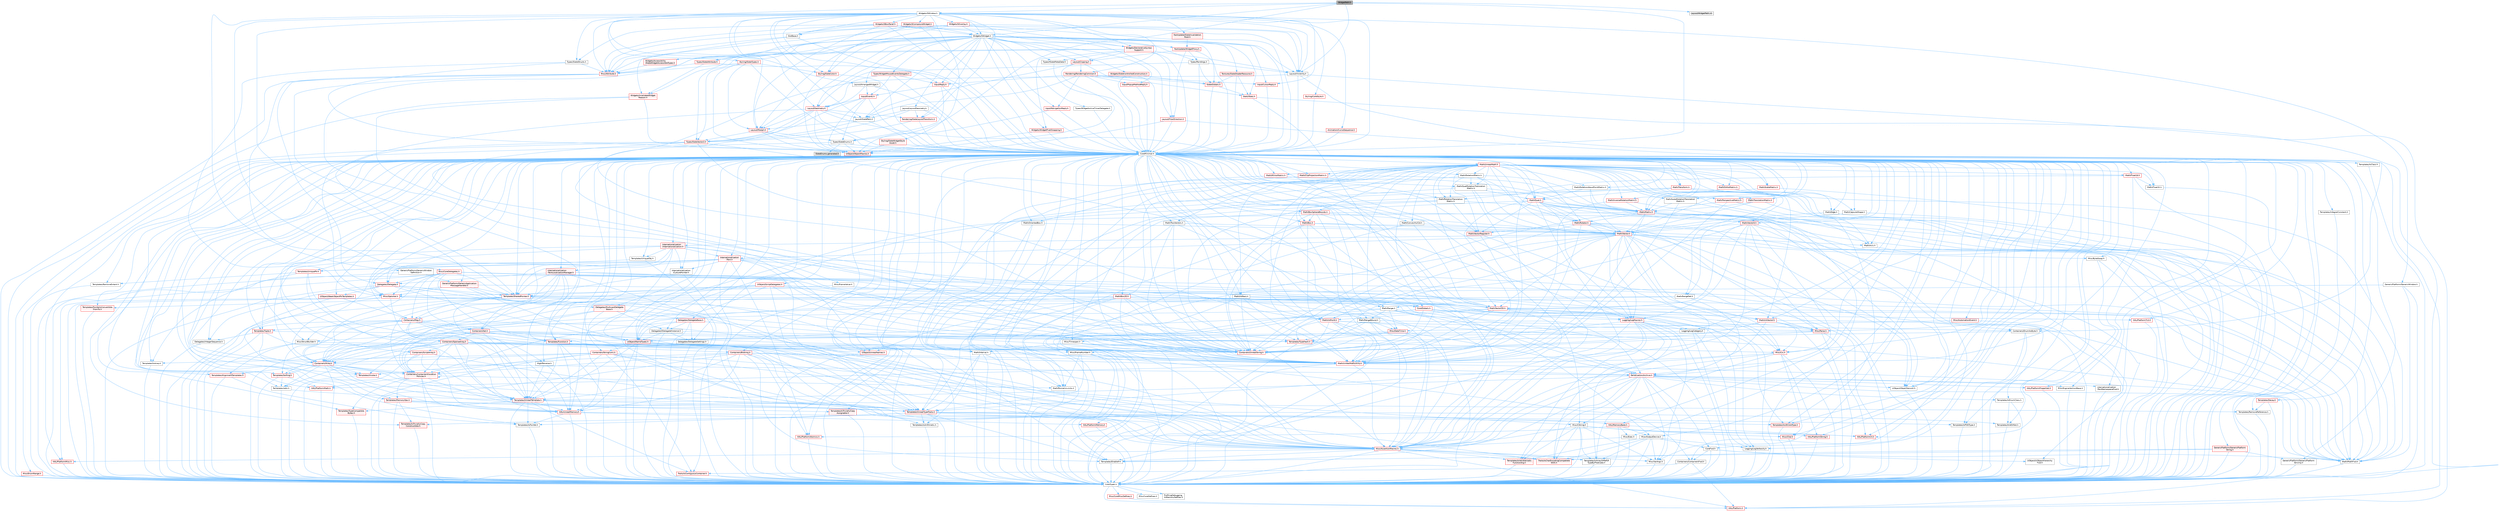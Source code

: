 digraph "WidgetPath.h"
{
 // INTERACTIVE_SVG=YES
 // LATEX_PDF_SIZE
  bgcolor="transparent";
  edge [fontname=Helvetica,fontsize=10,labelfontname=Helvetica,labelfontsize=10];
  node [fontname=Helvetica,fontsize=10,shape=box,height=0.2,width=0.4];
  Node1 [id="Node000001",label="WidgetPath.h",height=0.2,width=0.4,color="gray40", fillcolor="grey60", style="filled", fontcolor="black",tooltip=" "];
  Node1 -> Node2 [id="edge1_Node000001_Node000002",color="steelblue1",style="solid",tooltip=" "];
  Node2 [id="Node000002",label="CoreMinimal.h",height=0.2,width=0.4,color="grey40", fillcolor="white", style="filled",URL="$d7/d67/CoreMinimal_8h.html",tooltip=" "];
  Node2 -> Node3 [id="edge2_Node000002_Node000003",color="steelblue1",style="solid",tooltip=" "];
  Node3 [id="Node000003",label="CoreTypes.h",height=0.2,width=0.4,color="grey40", fillcolor="white", style="filled",URL="$dc/dec/CoreTypes_8h.html",tooltip=" "];
  Node3 -> Node4 [id="edge3_Node000003_Node000004",color="steelblue1",style="solid",tooltip=" "];
  Node4 [id="Node000004",label="HAL/Platform.h",height=0.2,width=0.4,color="red", fillcolor="#FFF0F0", style="filled",URL="$d9/dd0/Platform_8h.html",tooltip=" "];
  Node3 -> Node14 [id="edge4_Node000003_Node000014",color="steelblue1",style="solid",tooltip=" "];
  Node14 [id="Node000014",label="ProfilingDebugging\l/UMemoryDefines.h",height=0.2,width=0.4,color="grey40", fillcolor="white", style="filled",URL="$d2/da2/UMemoryDefines_8h.html",tooltip=" "];
  Node3 -> Node15 [id="edge5_Node000003_Node000015",color="steelblue1",style="solid",tooltip=" "];
  Node15 [id="Node000015",label="Misc/CoreMiscDefines.h",height=0.2,width=0.4,color="red", fillcolor="#FFF0F0", style="filled",URL="$da/d38/CoreMiscDefines_8h.html",tooltip=" "];
  Node15 -> Node4 [id="edge6_Node000015_Node000004",color="steelblue1",style="solid",tooltip=" "];
  Node3 -> Node16 [id="edge7_Node000003_Node000016",color="steelblue1",style="solid",tooltip=" "];
  Node16 [id="Node000016",label="Misc/CoreDefines.h",height=0.2,width=0.4,color="grey40", fillcolor="white", style="filled",URL="$d3/dd2/CoreDefines_8h.html",tooltip=" "];
  Node2 -> Node17 [id="edge8_Node000002_Node000017",color="steelblue1",style="solid",tooltip=" "];
  Node17 [id="Node000017",label="CoreFwd.h",height=0.2,width=0.4,color="grey40", fillcolor="white", style="filled",URL="$d1/d1e/CoreFwd_8h.html",tooltip=" "];
  Node17 -> Node3 [id="edge9_Node000017_Node000003",color="steelblue1",style="solid",tooltip=" "];
  Node17 -> Node18 [id="edge10_Node000017_Node000018",color="steelblue1",style="solid",tooltip=" "];
  Node18 [id="Node000018",label="Containers/ContainersFwd.h",height=0.2,width=0.4,color="grey40", fillcolor="white", style="filled",URL="$d4/d0a/ContainersFwd_8h.html",tooltip=" "];
  Node18 -> Node4 [id="edge11_Node000018_Node000004",color="steelblue1",style="solid",tooltip=" "];
  Node18 -> Node3 [id="edge12_Node000018_Node000003",color="steelblue1",style="solid",tooltip=" "];
  Node18 -> Node19 [id="edge13_Node000018_Node000019",color="steelblue1",style="solid",tooltip=" "];
  Node19 [id="Node000019",label="Traits/IsContiguousContainer.h",height=0.2,width=0.4,color="red", fillcolor="#FFF0F0", style="filled",URL="$d5/d3c/IsContiguousContainer_8h.html",tooltip=" "];
  Node19 -> Node3 [id="edge14_Node000019_Node000003",color="steelblue1",style="solid",tooltip=" "];
  Node17 -> Node22 [id="edge15_Node000017_Node000022",color="steelblue1",style="solid",tooltip=" "];
  Node22 [id="Node000022",label="Math/MathFwd.h",height=0.2,width=0.4,color="grey40", fillcolor="white", style="filled",URL="$d2/d10/MathFwd_8h.html",tooltip=" "];
  Node22 -> Node4 [id="edge16_Node000022_Node000004",color="steelblue1",style="solid",tooltip=" "];
  Node17 -> Node23 [id="edge17_Node000017_Node000023",color="steelblue1",style="solid",tooltip=" "];
  Node23 [id="Node000023",label="UObject/UObjectHierarchy\lFwd.h",height=0.2,width=0.4,color="grey40", fillcolor="white", style="filled",URL="$d3/d13/UObjectHierarchyFwd_8h.html",tooltip=" "];
  Node2 -> Node23 [id="edge18_Node000002_Node000023",color="steelblue1",style="solid",tooltip=" "];
  Node2 -> Node18 [id="edge19_Node000002_Node000018",color="steelblue1",style="solid",tooltip=" "];
  Node2 -> Node24 [id="edge20_Node000002_Node000024",color="steelblue1",style="solid",tooltip=" "];
  Node24 [id="Node000024",label="Misc/VarArgs.h",height=0.2,width=0.4,color="grey40", fillcolor="white", style="filled",URL="$d5/d6f/VarArgs_8h.html",tooltip=" "];
  Node24 -> Node3 [id="edge21_Node000024_Node000003",color="steelblue1",style="solid",tooltip=" "];
  Node2 -> Node25 [id="edge22_Node000002_Node000025",color="steelblue1",style="solid",tooltip=" "];
  Node25 [id="Node000025",label="Logging/LogVerbosity.h",height=0.2,width=0.4,color="grey40", fillcolor="white", style="filled",URL="$d2/d8f/LogVerbosity_8h.html",tooltip=" "];
  Node25 -> Node3 [id="edge23_Node000025_Node000003",color="steelblue1",style="solid",tooltip=" "];
  Node2 -> Node26 [id="edge24_Node000002_Node000026",color="steelblue1",style="solid",tooltip=" "];
  Node26 [id="Node000026",label="Misc/OutputDevice.h",height=0.2,width=0.4,color="grey40", fillcolor="white", style="filled",URL="$d7/d32/OutputDevice_8h.html",tooltip=" "];
  Node26 -> Node17 [id="edge25_Node000026_Node000017",color="steelblue1",style="solid",tooltip=" "];
  Node26 -> Node3 [id="edge26_Node000026_Node000003",color="steelblue1",style="solid",tooltip=" "];
  Node26 -> Node25 [id="edge27_Node000026_Node000025",color="steelblue1",style="solid",tooltip=" "];
  Node26 -> Node24 [id="edge28_Node000026_Node000024",color="steelblue1",style="solid",tooltip=" "];
  Node26 -> Node27 [id="edge29_Node000026_Node000027",color="steelblue1",style="solid",tooltip=" "];
  Node27 [id="Node000027",label="Templates/IsArrayOrRefOf\lTypeByPredicate.h",height=0.2,width=0.4,color="grey40", fillcolor="white", style="filled",URL="$d6/da1/IsArrayOrRefOfTypeByPredicate_8h.html",tooltip=" "];
  Node27 -> Node3 [id="edge30_Node000027_Node000003",color="steelblue1",style="solid",tooltip=" "];
  Node26 -> Node28 [id="edge31_Node000026_Node000028",color="steelblue1",style="solid",tooltip=" "];
  Node28 [id="Node000028",label="Templates/IsValidVariadic\lFunctionArg.h",height=0.2,width=0.4,color="red", fillcolor="#FFF0F0", style="filled",URL="$d0/dc8/IsValidVariadicFunctionArg_8h.html",tooltip=" "];
  Node28 -> Node3 [id="edge32_Node000028_Node000003",color="steelblue1",style="solid",tooltip=" "];
  Node26 -> Node30 [id="edge33_Node000026_Node000030",color="steelblue1",style="solid",tooltip=" "];
  Node30 [id="Node000030",label="Traits/IsCharEncodingCompatible\lWith.h",height=0.2,width=0.4,color="red", fillcolor="#FFF0F0", style="filled",URL="$df/dd1/IsCharEncodingCompatibleWith_8h.html",tooltip=" "];
  Node2 -> Node32 [id="edge34_Node000002_Node000032",color="steelblue1",style="solid",tooltip=" "];
  Node32 [id="Node000032",label="HAL/PlatformCrt.h",height=0.2,width=0.4,color="red", fillcolor="#FFF0F0", style="filled",URL="$d8/d75/PlatformCrt_8h.html",tooltip=" "];
  Node2 -> Node42 [id="edge35_Node000002_Node000042",color="steelblue1",style="solid",tooltip=" "];
  Node42 [id="Node000042",label="HAL/PlatformMisc.h",height=0.2,width=0.4,color="red", fillcolor="#FFF0F0", style="filled",URL="$d0/df5/PlatformMisc_8h.html",tooltip=" "];
  Node42 -> Node3 [id="edge36_Node000042_Node000003",color="steelblue1",style="solid",tooltip=" "];
  Node2 -> Node61 [id="edge37_Node000002_Node000061",color="steelblue1",style="solid",tooltip=" "];
  Node61 [id="Node000061",label="Misc/AssertionMacros.h",height=0.2,width=0.4,color="red", fillcolor="#FFF0F0", style="filled",URL="$d0/dfa/AssertionMacros_8h.html",tooltip=" "];
  Node61 -> Node3 [id="edge38_Node000061_Node000003",color="steelblue1",style="solid",tooltip=" "];
  Node61 -> Node4 [id="edge39_Node000061_Node000004",color="steelblue1",style="solid",tooltip=" "];
  Node61 -> Node42 [id="edge40_Node000061_Node000042",color="steelblue1",style="solid",tooltip=" "];
  Node61 -> Node62 [id="edge41_Node000061_Node000062",color="steelblue1",style="solid",tooltip=" "];
  Node62 [id="Node000062",label="Templates/EnableIf.h",height=0.2,width=0.4,color="grey40", fillcolor="white", style="filled",URL="$d7/d60/EnableIf_8h.html",tooltip=" "];
  Node62 -> Node3 [id="edge42_Node000062_Node000003",color="steelblue1",style="solid",tooltip=" "];
  Node61 -> Node27 [id="edge43_Node000061_Node000027",color="steelblue1",style="solid",tooltip=" "];
  Node61 -> Node28 [id="edge44_Node000061_Node000028",color="steelblue1",style="solid",tooltip=" "];
  Node61 -> Node30 [id="edge45_Node000061_Node000030",color="steelblue1",style="solid",tooltip=" "];
  Node61 -> Node24 [id="edge46_Node000061_Node000024",color="steelblue1",style="solid",tooltip=" "];
  Node2 -> Node70 [id="edge47_Node000002_Node000070",color="steelblue1",style="solid",tooltip=" "];
  Node70 [id="Node000070",label="Templates/IsPointer.h",height=0.2,width=0.4,color="grey40", fillcolor="white", style="filled",URL="$d7/d05/IsPointer_8h.html",tooltip=" "];
  Node70 -> Node3 [id="edge48_Node000070_Node000003",color="steelblue1",style="solid",tooltip=" "];
  Node2 -> Node71 [id="edge49_Node000002_Node000071",color="steelblue1",style="solid",tooltip=" "];
  Node71 [id="Node000071",label="HAL/PlatformMemory.h",height=0.2,width=0.4,color="red", fillcolor="#FFF0F0", style="filled",URL="$de/d68/PlatformMemory_8h.html",tooltip=" "];
  Node71 -> Node3 [id="edge50_Node000071_Node000003",color="steelblue1",style="solid",tooltip=" "];
  Node2 -> Node54 [id="edge51_Node000002_Node000054",color="steelblue1",style="solid",tooltip=" "];
  Node54 [id="Node000054",label="HAL/PlatformAtomics.h",height=0.2,width=0.4,color="red", fillcolor="#FFF0F0", style="filled",URL="$d3/d36/PlatformAtomics_8h.html",tooltip=" "];
  Node54 -> Node3 [id="edge52_Node000054_Node000003",color="steelblue1",style="solid",tooltip=" "];
  Node2 -> Node76 [id="edge53_Node000002_Node000076",color="steelblue1",style="solid",tooltip=" "];
  Node76 [id="Node000076",label="Misc/Exec.h",height=0.2,width=0.4,color="grey40", fillcolor="white", style="filled",URL="$de/ddb/Exec_8h.html",tooltip=" "];
  Node76 -> Node3 [id="edge54_Node000076_Node000003",color="steelblue1",style="solid",tooltip=" "];
  Node76 -> Node61 [id="edge55_Node000076_Node000061",color="steelblue1",style="solid",tooltip=" "];
  Node2 -> Node77 [id="edge56_Node000002_Node000077",color="steelblue1",style="solid",tooltip=" "];
  Node77 [id="Node000077",label="HAL/MemoryBase.h",height=0.2,width=0.4,color="red", fillcolor="#FFF0F0", style="filled",URL="$d6/d9f/MemoryBase_8h.html",tooltip=" "];
  Node77 -> Node3 [id="edge57_Node000077_Node000003",color="steelblue1",style="solid",tooltip=" "];
  Node77 -> Node54 [id="edge58_Node000077_Node000054",color="steelblue1",style="solid",tooltip=" "];
  Node77 -> Node32 [id="edge59_Node000077_Node000032",color="steelblue1",style="solid",tooltip=" "];
  Node77 -> Node76 [id="edge60_Node000077_Node000076",color="steelblue1",style="solid",tooltip=" "];
  Node77 -> Node26 [id="edge61_Node000077_Node000026",color="steelblue1",style="solid",tooltip=" "];
  Node2 -> Node87 [id="edge62_Node000002_Node000087",color="steelblue1",style="solid",tooltip=" "];
  Node87 [id="Node000087",label="HAL/UnrealMemory.h",height=0.2,width=0.4,color="red", fillcolor="#FFF0F0", style="filled",URL="$d9/d96/UnrealMemory_8h.html",tooltip=" "];
  Node87 -> Node3 [id="edge63_Node000087_Node000003",color="steelblue1",style="solid",tooltip=" "];
  Node87 -> Node77 [id="edge64_Node000087_Node000077",color="steelblue1",style="solid",tooltip=" "];
  Node87 -> Node71 [id="edge65_Node000087_Node000071",color="steelblue1",style="solid",tooltip=" "];
  Node87 -> Node70 [id="edge66_Node000087_Node000070",color="steelblue1",style="solid",tooltip=" "];
  Node2 -> Node89 [id="edge67_Node000002_Node000089",color="steelblue1",style="solid",tooltip=" "];
  Node89 [id="Node000089",label="Templates/IsArithmetic.h",height=0.2,width=0.4,color="grey40", fillcolor="white", style="filled",URL="$d2/d5d/IsArithmetic_8h.html",tooltip=" "];
  Node89 -> Node3 [id="edge68_Node000089_Node000003",color="steelblue1",style="solid",tooltip=" "];
  Node2 -> Node83 [id="edge69_Node000002_Node000083",color="steelblue1",style="solid",tooltip=" "];
  Node83 [id="Node000083",label="Templates/AndOrNot.h",height=0.2,width=0.4,color="grey40", fillcolor="white", style="filled",URL="$db/d0a/AndOrNot_8h.html",tooltip=" "];
  Node83 -> Node3 [id="edge70_Node000083_Node000003",color="steelblue1",style="solid",tooltip=" "];
  Node2 -> Node90 [id="edge71_Node000002_Node000090",color="steelblue1",style="solid",tooltip=" "];
  Node90 [id="Node000090",label="Templates/IsPODType.h",height=0.2,width=0.4,color="grey40", fillcolor="white", style="filled",URL="$d7/db1/IsPODType_8h.html",tooltip=" "];
  Node90 -> Node3 [id="edge72_Node000090_Node000003",color="steelblue1",style="solid",tooltip=" "];
  Node2 -> Node91 [id="edge73_Node000002_Node000091",color="steelblue1",style="solid",tooltip=" "];
  Node91 [id="Node000091",label="Templates/IsUECoreType.h",height=0.2,width=0.4,color="red", fillcolor="#FFF0F0", style="filled",URL="$d1/db8/IsUECoreType_8h.html",tooltip=" "];
  Node91 -> Node3 [id="edge74_Node000091_Node000003",color="steelblue1",style="solid",tooltip=" "];
  Node2 -> Node84 [id="edge75_Node000002_Node000084",color="steelblue1",style="solid",tooltip=" "];
  Node84 [id="Node000084",label="Templates/IsTriviallyCopy\lConstructible.h",height=0.2,width=0.4,color="red", fillcolor="#FFF0F0", style="filled",URL="$d3/d78/IsTriviallyCopyConstructible_8h.html",tooltip=" "];
  Node84 -> Node3 [id="edge76_Node000084_Node000003",color="steelblue1",style="solid",tooltip=" "];
  Node2 -> Node92 [id="edge77_Node000002_Node000092",color="steelblue1",style="solid",tooltip=" "];
  Node92 [id="Node000092",label="Templates/UnrealTypeTraits.h",height=0.2,width=0.4,color="red", fillcolor="#FFF0F0", style="filled",URL="$d2/d2d/UnrealTypeTraits_8h.html",tooltip=" "];
  Node92 -> Node3 [id="edge78_Node000092_Node000003",color="steelblue1",style="solid",tooltip=" "];
  Node92 -> Node70 [id="edge79_Node000092_Node000070",color="steelblue1",style="solid",tooltip=" "];
  Node92 -> Node61 [id="edge80_Node000092_Node000061",color="steelblue1",style="solid",tooltip=" "];
  Node92 -> Node83 [id="edge81_Node000092_Node000083",color="steelblue1",style="solid",tooltip=" "];
  Node92 -> Node62 [id="edge82_Node000092_Node000062",color="steelblue1",style="solid",tooltip=" "];
  Node92 -> Node89 [id="edge83_Node000092_Node000089",color="steelblue1",style="solid",tooltip=" "];
  Node92 -> Node90 [id="edge84_Node000092_Node000090",color="steelblue1",style="solid",tooltip=" "];
  Node92 -> Node91 [id="edge85_Node000092_Node000091",color="steelblue1",style="solid",tooltip=" "];
  Node92 -> Node84 [id="edge86_Node000092_Node000084",color="steelblue1",style="solid",tooltip=" "];
  Node2 -> Node62 [id="edge87_Node000002_Node000062",color="steelblue1",style="solid",tooltip=" "];
  Node2 -> Node94 [id="edge88_Node000002_Node000094",color="steelblue1",style="solid",tooltip=" "];
  Node94 [id="Node000094",label="Templates/RemoveReference.h",height=0.2,width=0.4,color="grey40", fillcolor="white", style="filled",URL="$da/dbe/RemoveReference_8h.html",tooltip=" "];
  Node94 -> Node3 [id="edge89_Node000094_Node000003",color="steelblue1",style="solid",tooltip=" "];
  Node2 -> Node95 [id="edge90_Node000002_Node000095",color="steelblue1",style="solid",tooltip=" "];
  Node95 [id="Node000095",label="Templates/IntegralConstant.h",height=0.2,width=0.4,color="grey40", fillcolor="white", style="filled",URL="$db/d1b/IntegralConstant_8h.html",tooltip=" "];
  Node95 -> Node3 [id="edge91_Node000095_Node000003",color="steelblue1",style="solid",tooltip=" "];
  Node2 -> Node96 [id="edge92_Node000002_Node000096",color="steelblue1",style="solid",tooltip=" "];
  Node96 [id="Node000096",label="Templates/IsClass.h",height=0.2,width=0.4,color="grey40", fillcolor="white", style="filled",URL="$db/dcb/IsClass_8h.html",tooltip=" "];
  Node96 -> Node3 [id="edge93_Node000096_Node000003",color="steelblue1",style="solid",tooltip=" "];
  Node2 -> Node97 [id="edge94_Node000002_Node000097",color="steelblue1",style="solid",tooltip=" "];
  Node97 [id="Node000097",label="Templates/TypeCompatible\lBytes.h",height=0.2,width=0.4,color="red", fillcolor="#FFF0F0", style="filled",URL="$df/d0a/TypeCompatibleBytes_8h.html",tooltip=" "];
  Node97 -> Node3 [id="edge95_Node000097_Node000003",color="steelblue1",style="solid",tooltip=" "];
  Node2 -> Node19 [id="edge96_Node000002_Node000019",color="steelblue1",style="solid",tooltip=" "];
  Node2 -> Node98 [id="edge97_Node000002_Node000098",color="steelblue1",style="solid",tooltip=" "];
  Node98 [id="Node000098",label="Templates/UnrealTemplate.h",height=0.2,width=0.4,color="red", fillcolor="#FFF0F0", style="filled",URL="$d4/d24/UnrealTemplate_8h.html",tooltip=" "];
  Node98 -> Node3 [id="edge98_Node000098_Node000003",color="steelblue1",style="solid",tooltip=" "];
  Node98 -> Node70 [id="edge99_Node000098_Node000070",color="steelblue1",style="solid",tooltip=" "];
  Node98 -> Node87 [id="edge100_Node000098_Node000087",color="steelblue1",style="solid",tooltip=" "];
  Node98 -> Node92 [id="edge101_Node000098_Node000092",color="steelblue1",style="solid",tooltip=" "];
  Node98 -> Node94 [id="edge102_Node000098_Node000094",color="steelblue1",style="solid",tooltip=" "];
  Node98 -> Node97 [id="edge103_Node000098_Node000097",color="steelblue1",style="solid",tooltip=" "];
  Node98 -> Node19 [id="edge104_Node000098_Node000019",color="steelblue1",style="solid",tooltip=" "];
  Node2 -> Node47 [id="edge105_Node000002_Node000047",color="steelblue1",style="solid",tooltip=" "];
  Node47 [id="Node000047",label="Math/NumericLimits.h",height=0.2,width=0.4,color="grey40", fillcolor="white", style="filled",URL="$df/d1b/NumericLimits_8h.html",tooltip=" "];
  Node47 -> Node3 [id="edge106_Node000047_Node000003",color="steelblue1",style="solid",tooltip=" "];
  Node2 -> Node102 [id="edge107_Node000002_Node000102",color="steelblue1",style="solid",tooltip=" "];
  Node102 [id="Node000102",label="HAL/PlatformMath.h",height=0.2,width=0.4,color="red", fillcolor="#FFF0F0", style="filled",URL="$dc/d53/PlatformMath_8h.html",tooltip=" "];
  Node102 -> Node3 [id="edge108_Node000102_Node000003",color="steelblue1",style="solid",tooltip=" "];
  Node2 -> Node85 [id="edge109_Node000002_Node000085",color="steelblue1",style="solid",tooltip=" "];
  Node85 [id="Node000085",label="Templates/IsTriviallyCopy\lAssignable.h",height=0.2,width=0.4,color="red", fillcolor="#FFF0F0", style="filled",URL="$d2/df2/IsTriviallyCopyAssignable_8h.html",tooltip=" "];
  Node85 -> Node3 [id="edge110_Node000085_Node000003",color="steelblue1",style="solid",tooltip=" "];
  Node2 -> Node110 [id="edge111_Node000002_Node000110",color="steelblue1",style="solid",tooltip=" "];
  Node110 [id="Node000110",label="Templates/MemoryOps.h",height=0.2,width=0.4,color="red", fillcolor="#FFF0F0", style="filled",URL="$db/dea/MemoryOps_8h.html",tooltip=" "];
  Node110 -> Node3 [id="edge112_Node000110_Node000003",color="steelblue1",style="solid",tooltip=" "];
  Node110 -> Node87 [id="edge113_Node000110_Node000087",color="steelblue1",style="solid",tooltip=" "];
  Node110 -> Node85 [id="edge114_Node000110_Node000085",color="steelblue1",style="solid",tooltip=" "];
  Node110 -> Node84 [id="edge115_Node000110_Node000084",color="steelblue1",style="solid",tooltip=" "];
  Node110 -> Node92 [id="edge116_Node000110_Node000092",color="steelblue1",style="solid",tooltip=" "];
  Node2 -> Node111 [id="edge117_Node000002_Node000111",color="steelblue1",style="solid",tooltip=" "];
  Node111 [id="Node000111",label="Containers/ContainerAllocation\lPolicies.h",height=0.2,width=0.4,color="red", fillcolor="#FFF0F0", style="filled",URL="$d7/dff/ContainerAllocationPolicies_8h.html",tooltip=" "];
  Node111 -> Node3 [id="edge118_Node000111_Node000003",color="steelblue1",style="solid",tooltip=" "];
  Node111 -> Node111 [id="edge119_Node000111_Node000111",color="steelblue1",style="solid",tooltip=" "];
  Node111 -> Node102 [id="edge120_Node000111_Node000102",color="steelblue1",style="solid",tooltip=" "];
  Node111 -> Node87 [id="edge121_Node000111_Node000087",color="steelblue1",style="solid",tooltip=" "];
  Node111 -> Node47 [id="edge122_Node000111_Node000047",color="steelblue1",style="solid",tooltip=" "];
  Node111 -> Node61 [id="edge123_Node000111_Node000061",color="steelblue1",style="solid",tooltip=" "];
  Node111 -> Node110 [id="edge124_Node000111_Node000110",color="steelblue1",style="solid",tooltip=" "];
  Node111 -> Node97 [id="edge125_Node000111_Node000097",color="steelblue1",style="solid",tooltip=" "];
  Node2 -> Node114 [id="edge126_Node000002_Node000114",color="steelblue1",style="solid",tooltip=" "];
  Node114 [id="Node000114",label="Templates/IsEnumClass.h",height=0.2,width=0.4,color="grey40", fillcolor="white", style="filled",URL="$d7/d15/IsEnumClass_8h.html",tooltip=" "];
  Node114 -> Node3 [id="edge127_Node000114_Node000003",color="steelblue1",style="solid",tooltip=" "];
  Node114 -> Node83 [id="edge128_Node000114_Node000083",color="steelblue1",style="solid",tooltip=" "];
  Node2 -> Node115 [id="edge129_Node000002_Node000115",color="steelblue1",style="solid",tooltip=" "];
  Node115 [id="Node000115",label="HAL/PlatformProperties.h",height=0.2,width=0.4,color="red", fillcolor="#FFF0F0", style="filled",URL="$d9/db0/PlatformProperties_8h.html",tooltip=" "];
  Node115 -> Node3 [id="edge130_Node000115_Node000003",color="steelblue1",style="solid",tooltip=" "];
  Node2 -> Node118 [id="edge131_Node000002_Node000118",color="steelblue1",style="solid",tooltip=" "];
  Node118 [id="Node000118",label="Misc/EngineVersionBase.h",height=0.2,width=0.4,color="grey40", fillcolor="white", style="filled",URL="$d5/d2b/EngineVersionBase_8h.html",tooltip=" "];
  Node118 -> Node3 [id="edge132_Node000118_Node000003",color="steelblue1",style="solid",tooltip=" "];
  Node2 -> Node119 [id="edge133_Node000002_Node000119",color="steelblue1",style="solid",tooltip=" "];
  Node119 [id="Node000119",label="Internationalization\l/TextNamespaceFwd.h",height=0.2,width=0.4,color="grey40", fillcolor="white", style="filled",URL="$d8/d97/TextNamespaceFwd_8h.html",tooltip=" "];
  Node119 -> Node3 [id="edge134_Node000119_Node000003",color="steelblue1",style="solid",tooltip=" "];
  Node2 -> Node120 [id="edge135_Node000002_Node000120",color="steelblue1",style="solid",tooltip=" "];
  Node120 [id="Node000120",label="Serialization/Archive.h",height=0.2,width=0.4,color="red", fillcolor="#FFF0F0", style="filled",URL="$d7/d3b/Archive_8h.html",tooltip=" "];
  Node120 -> Node17 [id="edge136_Node000120_Node000017",color="steelblue1",style="solid",tooltip=" "];
  Node120 -> Node3 [id="edge137_Node000120_Node000003",color="steelblue1",style="solid",tooltip=" "];
  Node120 -> Node115 [id="edge138_Node000120_Node000115",color="steelblue1",style="solid",tooltip=" "];
  Node120 -> Node119 [id="edge139_Node000120_Node000119",color="steelblue1",style="solid",tooltip=" "];
  Node120 -> Node22 [id="edge140_Node000120_Node000022",color="steelblue1",style="solid",tooltip=" "];
  Node120 -> Node61 [id="edge141_Node000120_Node000061",color="steelblue1",style="solid",tooltip=" "];
  Node120 -> Node118 [id="edge142_Node000120_Node000118",color="steelblue1",style="solid",tooltip=" "];
  Node120 -> Node24 [id="edge143_Node000120_Node000024",color="steelblue1",style="solid",tooltip=" "];
  Node120 -> Node62 [id="edge144_Node000120_Node000062",color="steelblue1",style="solid",tooltip=" "];
  Node120 -> Node27 [id="edge145_Node000120_Node000027",color="steelblue1",style="solid",tooltip=" "];
  Node120 -> Node114 [id="edge146_Node000120_Node000114",color="steelblue1",style="solid",tooltip=" "];
  Node120 -> Node28 [id="edge147_Node000120_Node000028",color="steelblue1",style="solid",tooltip=" "];
  Node120 -> Node98 [id="edge148_Node000120_Node000098",color="steelblue1",style="solid",tooltip=" "];
  Node120 -> Node30 [id="edge149_Node000120_Node000030",color="steelblue1",style="solid",tooltip=" "];
  Node120 -> Node123 [id="edge150_Node000120_Node000123",color="steelblue1",style="solid",tooltip=" "];
  Node123 [id="Node000123",label="UObject/ObjectVersion.h",height=0.2,width=0.4,color="grey40", fillcolor="white", style="filled",URL="$da/d63/ObjectVersion_8h.html",tooltip=" "];
  Node123 -> Node3 [id="edge151_Node000123_Node000003",color="steelblue1",style="solid",tooltip=" "];
  Node2 -> Node124 [id="edge152_Node000002_Node000124",color="steelblue1",style="solid",tooltip=" "];
  Node124 [id="Node000124",label="Templates/Less.h",height=0.2,width=0.4,color="grey40", fillcolor="white", style="filled",URL="$de/dc8/Less_8h.html",tooltip=" "];
  Node124 -> Node3 [id="edge153_Node000124_Node000003",color="steelblue1",style="solid",tooltip=" "];
  Node124 -> Node98 [id="edge154_Node000124_Node000098",color="steelblue1",style="solid",tooltip=" "];
  Node2 -> Node125 [id="edge155_Node000002_Node000125",color="steelblue1",style="solid",tooltip=" "];
  Node125 [id="Node000125",label="Templates/Sorting.h",height=0.2,width=0.4,color="red", fillcolor="#FFF0F0", style="filled",URL="$d3/d9e/Sorting_8h.html",tooltip=" "];
  Node125 -> Node3 [id="edge156_Node000125_Node000003",color="steelblue1",style="solid",tooltip=" "];
  Node125 -> Node102 [id="edge157_Node000125_Node000102",color="steelblue1",style="solid",tooltip=" "];
  Node125 -> Node124 [id="edge158_Node000125_Node000124",color="steelblue1",style="solid",tooltip=" "];
  Node2 -> Node136 [id="edge159_Node000002_Node000136",color="steelblue1",style="solid",tooltip=" "];
  Node136 [id="Node000136",label="Misc/Char.h",height=0.2,width=0.4,color="red", fillcolor="#FFF0F0", style="filled",URL="$d0/d58/Char_8h.html",tooltip=" "];
  Node136 -> Node3 [id="edge160_Node000136_Node000003",color="steelblue1",style="solid",tooltip=" "];
  Node2 -> Node139 [id="edge161_Node000002_Node000139",color="steelblue1",style="solid",tooltip=" "];
  Node139 [id="Node000139",label="GenericPlatform/GenericPlatform\lStricmp.h",height=0.2,width=0.4,color="grey40", fillcolor="white", style="filled",URL="$d2/d86/GenericPlatformStricmp_8h.html",tooltip=" "];
  Node139 -> Node3 [id="edge162_Node000139_Node000003",color="steelblue1",style="solid",tooltip=" "];
  Node2 -> Node140 [id="edge163_Node000002_Node000140",color="steelblue1",style="solid",tooltip=" "];
  Node140 [id="Node000140",label="GenericPlatform/GenericPlatform\lString.h",height=0.2,width=0.4,color="red", fillcolor="#FFF0F0", style="filled",URL="$dd/d20/GenericPlatformString_8h.html",tooltip=" "];
  Node140 -> Node3 [id="edge164_Node000140_Node000003",color="steelblue1",style="solid",tooltip=" "];
  Node140 -> Node139 [id="edge165_Node000140_Node000139",color="steelblue1",style="solid",tooltip=" "];
  Node140 -> Node62 [id="edge166_Node000140_Node000062",color="steelblue1",style="solid",tooltip=" "];
  Node140 -> Node30 [id="edge167_Node000140_Node000030",color="steelblue1",style="solid",tooltip=" "];
  Node2 -> Node73 [id="edge168_Node000002_Node000073",color="steelblue1",style="solid",tooltip=" "];
  Node73 [id="Node000073",label="HAL/PlatformString.h",height=0.2,width=0.4,color="red", fillcolor="#FFF0F0", style="filled",URL="$db/db5/PlatformString_8h.html",tooltip=" "];
  Node73 -> Node3 [id="edge169_Node000073_Node000003",color="steelblue1",style="solid",tooltip=" "];
  Node2 -> Node143 [id="edge170_Node000002_Node000143",color="steelblue1",style="solid",tooltip=" "];
  Node143 [id="Node000143",label="Misc/CString.h",height=0.2,width=0.4,color="grey40", fillcolor="white", style="filled",URL="$d2/d49/CString_8h.html",tooltip=" "];
  Node143 -> Node3 [id="edge171_Node000143_Node000003",color="steelblue1",style="solid",tooltip=" "];
  Node143 -> Node32 [id="edge172_Node000143_Node000032",color="steelblue1",style="solid",tooltip=" "];
  Node143 -> Node73 [id="edge173_Node000143_Node000073",color="steelblue1",style="solid",tooltip=" "];
  Node143 -> Node61 [id="edge174_Node000143_Node000061",color="steelblue1",style="solid",tooltip=" "];
  Node143 -> Node136 [id="edge175_Node000143_Node000136",color="steelblue1",style="solid",tooltip=" "];
  Node143 -> Node24 [id="edge176_Node000143_Node000024",color="steelblue1",style="solid",tooltip=" "];
  Node143 -> Node27 [id="edge177_Node000143_Node000027",color="steelblue1",style="solid",tooltip=" "];
  Node143 -> Node28 [id="edge178_Node000143_Node000028",color="steelblue1",style="solid",tooltip=" "];
  Node143 -> Node30 [id="edge179_Node000143_Node000030",color="steelblue1",style="solid",tooltip=" "];
  Node2 -> Node144 [id="edge180_Node000002_Node000144",color="steelblue1",style="solid",tooltip=" "];
  Node144 [id="Node000144",label="Misc/Crc.h",height=0.2,width=0.4,color="red", fillcolor="#FFF0F0", style="filled",URL="$d4/dd2/Crc_8h.html",tooltip=" "];
  Node144 -> Node3 [id="edge181_Node000144_Node000003",color="steelblue1",style="solid",tooltip=" "];
  Node144 -> Node73 [id="edge182_Node000144_Node000073",color="steelblue1",style="solid",tooltip=" "];
  Node144 -> Node61 [id="edge183_Node000144_Node000061",color="steelblue1",style="solid",tooltip=" "];
  Node144 -> Node143 [id="edge184_Node000144_Node000143",color="steelblue1",style="solid",tooltip=" "];
  Node144 -> Node136 [id="edge185_Node000144_Node000136",color="steelblue1",style="solid",tooltip=" "];
  Node144 -> Node92 [id="edge186_Node000144_Node000092",color="steelblue1",style="solid",tooltip=" "];
  Node2 -> Node135 [id="edge187_Node000002_Node000135",color="steelblue1",style="solid",tooltip=" "];
  Node135 [id="Node000135",label="Math/UnrealMathUtility.h",height=0.2,width=0.4,color="red", fillcolor="#FFF0F0", style="filled",URL="$db/db8/UnrealMathUtility_8h.html",tooltip=" "];
  Node135 -> Node3 [id="edge188_Node000135_Node000003",color="steelblue1",style="solid",tooltip=" "];
  Node135 -> Node61 [id="edge189_Node000135_Node000061",color="steelblue1",style="solid",tooltip=" "];
  Node135 -> Node102 [id="edge190_Node000135_Node000102",color="steelblue1",style="solid",tooltip=" "];
  Node135 -> Node22 [id="edge191_Node000135_Node000022",color="steelblue1",style="solid",tooltip=" "];
  Node2 -> Node145 [id="edge192_Node000002_Node000145",color="steelblue1",style="solid",tooltip=" "];
  Node145 [id="Node000145",label="Containers/UnrealString.h",height=0.2,width=0.4,color="red", fillcolor="#FFF0F0", style="filled",URL="$d5/dba/UnrealString_8h.html",tooltip=" "];
  Node2 -> Node149 [id="edge193_Node000002_Node000149",color="steelblue1",style="solid",tooltip=" "];
  Node149 [id="Node000149",label="Containers/Array.h",height=0.2,width=0.4,color="red", fillcolor="#FFF0F0", style="filled",URL="$df/dd0/Array_8h.html",tooltip=" "];
  Node149 -> Node3 [id="edge194_Node000149_Node000003",color="steelblue1",style="solid",tooltip=" "];
  Node149 -> Node61 [id="edge195_Node000149_Node000061",color="steelblue1",style="solid",tooltip=" "];
  Node149 -> Node87 [id="edge196_Node000149_Node000087",color="steelblue1",style="solid",tooltip=" "];
  Node149 -> Node92 [id="edge197_Node000149_Node000092",color="steelblue1",style="solid",tooltip=" "];
  Node149 -> Node98 [id="edge198_Node000149_Node000098",color="steelblue1",style="solid",tooltip=" "];
  Node149 -> Node111 [id="edge199_Node000149_Node000111",color="steelblue1",style="solid",tooltip=" "];
  Node149 -> Node120 [id="edge200_Node000149_Node000120",color="steelblue1",style="solid",tooltip=" "];
  Node149 -> Node128 [id="edge201_Node000149_Node000128",color="steelblue1",style="solid",tooltip=" "];
  Node128 [id="Node000128",label="Templates/Invoke.h",height=0.2,width=0.4,color="red", fillcolor="#FFF0F0", style="filled",URL="$d7/deb/Invoke_8h.html",tooltip=" "];
  Node128 -> Node3 [id="edge202_Node000128_Node000003",color="steelblue1",style="solid",tooltip=" "];
  Node128 -> Node98 [id="edge203_Node000128_Node000098",color="steelblue1",style="solid",tooltip=" "];
  Node149 -> Node124 [id="edge204_Node000149_Node000124",color="steelblue1",style="solid",tooltip=" "];
  Node149 -> Node125 [id="edge205_Node000149_Node000125",color="steelblue1",style="solid",tooltip=" "];
  Node149 -> Node172 [id="edge206_Node000149_Node000172",color="steelblue1",style="solid",tooltip=" "];
  Node172 [id="Node000172",label="Templates/AlignmentTemplates.h",height=0.2,width=0.4,color="red", fillcolor="#FFF0F0", style="filled",URL="$dd/d32/AlignmentTemplates_8h.html",tooltip=" "];
  Node172 -> Node3 [id="edge207_Node000172_Node000003",color="steelblue1",style="solid",tooltip=" "];
  Node172 -> Node70 [id="edge208_Node000172_Node000070",color="steelblue1",style="solid",tooltip=" "];
  Node2 -> Node173 [id="edge209_Node000002_Node000173",color="steelblue1",style="solid",tooltip=" "];
  Node173 [id="Node000173",label="Misc/FrameNumber.h",height=0.2,width=0.4,color="grey40", fillcolor="white", style="filled",URL="$dd/dbd/FrameNumber_8h.html",tooltip=" "];
  Node173 -> Node3 [id="edge210_Node000173_Node000003",color="steelblue1",style="solid",tooltip=" "];
  Node173 -> Node47 [id="edge211_Node000173_Node000047",color="steelblue1",style="solid",tooltip=" "];
  Node173 -> Node135 [id="edge212_Node000173_Node000135",color="steelblue1",style="solid",tooltip=" "];
  Node173 -> Node62 [id="edge213_Node000173_Node000062",color="steelblue1",style="solid",tooltip=" "];
  Node173 -> Node92 [id="edge214_Node000173_Node000092",color="steelblue1",style="solid",tooltip=" "];
  Node2 -> Node174 [id="edge215_Node000002_Node000174",color="steelblue1",style="solid",tooltip=" "];
  Node174 [id="Node000174",label="Misc/Timespan.h",height=0.2,width=0.4,color="grey40", fillcolor="white", style="filled",URL="$da/dd9/Timespan_8h.html",tooltip=" "];
  Node174 -> Node3 [id="edge216_Node000174_Node000003",color="steelblue1",style="solid",tooltip=" "];
  Node174 -> Node175 [id="edge217_Node000174_Node000175",color="steelblue1",style="solid",tooltip=" "];
  Node175 [id="Node000175",label="Math/Interval.h",height=0.2,width=0.4,color="grey40", fillcolor="white", style="filled",URL="$d1/d55/Interval_8h.html",tooltip=" "];
  Node175 -> Node3 [id="edge218_Node000175_Node000003",color="steelblue1",style="solid",tooltip=" "];
  Node175 -> Node89 [id="edge219_Node000175_Node000089",color="steelblue1",style="solid",tooltip=" "];
  Node175 -> Node92 [id="edge220_Node000175_Node000092",color="steelblue1",style="solid",tooltip=" "];
  Node175 -> Node47 [id="edge221_Node000175_Node000047",color="steelblue1",style="solid",tooltip=" "];
  Node175 -> Node135 [id="edge222_Node000175_Node000135",color="steelblue1",style="solid",tooltip=" "];
  Node174 -> Node135 [id="edge223_Node000174_Node000135",color="steelblue1",style="solid",tooltip=" "];
  Node174 -> Node61 [id="edge224_Node000174_Node000061",color="steelblue1",style="solid",tooltip=" "];
  Node2 -> Node176 [id="edge225_Node000002_Node000176",color="steelblue1",style="solid",tooltip=" "];
  Node176 [id="Node000176",label="Containers/StringConv.h",height=0.2,width=0.4,color="red", fillcolor="#FFF0F0", style="filled",URL="$d3/ddf/StringConv_8h.html",tooltip=" "];
  Node176 -> Node3 [id="edge226_Node000176_Node000003",color="steelblue1",style="solid",tooltip=" "];
  Node176 -> Node61 [id="edge227_Node000176_Node000061",color="steelblue1",style="solid",tooltip=" "];
  Node176 -> Node111 [id="edge228_Node000176_Node000111",color="steelblue1",style="solid",tooltip=" "];
  Node176 -> Node149 [id="edge229_Node000176_Node000149",color="steelblue1",style="solid",tooltip=" "];
  Node176 -> Node143 [id="edge230_Node000176_Node000143",color="steelblue1",style="solid",tooltip=" "];
  Node176 -> Node177 [id="edge231_Node000176_Node000177",color="steelblue1",style="solid",tooltip=" "];
  Node177 [id="Node000177",label="Templates/IsArray.h",height=0.2,width=0.4,color="grey40", fillcolor="white", style="filled",URL="$d8/d8d/IsArray_8h.html",tooltip=" "];
  Node177 -> Node3 [id="edge232_Node000177_Node000003",color="steelblue1",style="solid",tooltip=" "];
  Node176 -> Node98 [id="edge233_Node000176_Node000098",color="steelblue1",style="solid",tooltip=" "];
  Node176 -> Node92 [id="edge234_Node000176_Node000092",color="steelblue1",style="solid",tooltip=" "];
  Node176 -> Node30 [id="edge235_Node000176_Node000030",color="steelblue1",style="solid",tooltip=" "];
  Node176 -> Node19 [id="edge236_Node000176_Node000019",color="steelblue1",style="solid",tooltip=" "];
  Node2 -> Node178 [id="edge237_Node000002_Node000178",color="steelblue1",style="solid",tooltip=" "];
  Node178 [id="Node000178",label="UObject/UnrealNames.h",height=0.2,width=0.4,color="red", fillcolor="#FFF0F0", style="filled",URL="$d8/db1/UnrealNames_8h.html",tooltip=" "];
  Node178 -> Node3 [id="edge238_Node000178_Node000003",color="steelblue1",style="solid",tooltip=" "];
  Node2 -> Node180 [id="edge239_Node000002_Node000180",color="steelblue1",style="solid",tooltip=" "];
  Node180 [id="Node000180",label="UObject/NameTypes.h",height=0.2,width=0.4,color="red", fillcolor="#FFF0F0", style="filled",URL="$d6/d35/NameTypes_8h.html",tooltip=" "];
  Node180 -> Node3 [id="edge240_Node000180_Node000003",color="steelblue1",style="solid",tooltip=" "];
  Node180 -> Node61 [id="edge241_Node000180_Node000061",color="steelblue1",style="solid",tooltip=" "];
  Node180 -> Node87 [id="edge242_Node000180_Node000087",color="steelblue1",style="solid",tooltip=" "];
  Node180 -> Node92 [id="edge243_Node000180_Node000092",color="steelblue1",style="solid",tooltip=" "];
  Node180 -> Node98 [id="edge244_Node000180_Node000098",color="steelblue1",style="solid",tooltip=" "];
  Node180 -> Node145 [id="edge245_Node000180_Node000145",color="steelblue1",style="solid",tooltip=" "];
  Node180 -> Node176 [id="edge246_Node000180_Node000176",color="steelblue1",style="solid",tooltip=" "];
  Node180 -> Node178 [id="edge247_Node000180_Node000178",color="steelblue1",style="solid",tooltip=" "];
  Node2 -> Node188 [id="edge248_Node000002_Node000188",color="steelblue1",style="solid",tooltip=" "];
  Node188 [id="Node000188",label="Misc/Parse.h",height=0.2,width=0.4,color="red", fillcolor="#FFF0F0", style="filled",URL="$dc/d71/Parse_8h.html",tooltip=" "];
  Node188 -> Node145 [id="edge249_Node000188_Node000145",color="steelblue1",style="solid",tooltip=" "];
  Node188 -> Node3 [id="edge250_Node000188_Node000003",color="steelblue1",style="solid",tooltip=" "];
  Node188 -> Node32 [id="edge251_Node000188_Node000032",color="steelblue1",style="solid",tooltip=" "];
  Node188 -> Node189 [id="edge252_Node000188_Node000189",color="steelblue1",style="solid",tooltip=" "];
  Node189 [id="Node000189",label="Templates/Function.h",height=0.2,width=0.4,color="red", fillcolor="#FFF0F0", style="filled",URL="$df/df5/Function_8h.html",tooltip=" "];
  Node189 -> Node3 [id="edge253_Node000189_Node000003",color="steelblue1",style="solid",tooltip=" "];
  Node189 -> Node61 [id="edge254_Node000189_Node000061",color="steelblue1",style="solid",tooltip=" "];
  Node189 -> Node87 [id="edge255_Node000189_Node000087",color="steelblue1",style="solid",tooltip=" "];
  Node189 -> Node92 [id="edge256_Node000189_Node000092",color="steelblue1",style="solid",tooltip=" "];
  Node189 -> Node128 [id="edge257_Node000189_Node000128",color="steelblue1",style="solid",tooltip=" "];
  Node189 -> Node98 [id="edge258_Node000189_Node000098",color="steelblue1",style="solid",tooltip=" "];
  Node189 -> Node135 [id="edge259_Node000189_Node000135",color="steelblue1",style="solid",tooltip=" "];
  Node2 -> Node172 [id="edge260_Node000002_Node000172",color="steelblue1",style="solid",tooltip=" "];
  Node2 -> Node191 [id="edge261_Node000002_Node000191",color="steelblue1",style="solid",tooltip=" "];
  Node191 [id="Node000191",label="Misc/StructBuilder.h",height=0.2,width=0.4,color="grey40", fillcolor="white", style="filled",URL="$d9/db3/StructBuilder_8h.html",tooltip=" "];
  Node191 -> Node3 [id="edge262_Node000191_Node000003",color="steelblue1",style="solid",tooltip=" "];
  Node191 -> Node135 [id="edge263_Node000191_Node000135",color="steelblue1",style="solid",tooltip=" "];
  Node191 -> Node172 [id="edge264_Node000191_Node000172",color="steelblue1",style="solid",tooltip=" "];
  Node2 -> Node104 [id="edge265_Node000002_Node000104",color="steelblue1",style="solid",tooltip=" "];
  Node104 [id="Node000104",label="Templates/Decay.h",height=0.2,width=0.4,color="red", fillcolor="#FFF0F0", style="filled",URL="$dd/d0f/Decay_8h.html",tooltip=" "];
  Node104 -> Node3 [id="edge266_Node000104_Node000003",color="steelblue1",style="solid",tooltip=" "];
  Node104 -> Node94 [id="edge267_Node000104_Node000094",color="steelblue1",style="solid",tooltip=" "];
  Node2 -> Node192 [id="edge268_Node000002_Node000192",color="steelblue1",style="solid",tooltip=" "];
  Node192 [id="Node000192",label="Templates/PointerIsConvertible\lFromTo.h",height=0.2,width=0.4,color="red", fillcolor="#FFF0F0", style="filled",URL="$d6/d65/PointerIsConvertibleFromTo_8h.html",tooltip=" "];
  Node192 -> Node3 [id="edge269_Node000192_Node000003",color="steelblue1",style="solid",tooltip=" "];
  Node2 -> Node128 [id="edge270_Node000002_Node000128",color="steelblue1",style="solid",tooltip=" "];
  Node2 -> Node189 [id="edge271_Node000002_Node000189",color="steelblue1",style="solid",tooltip=" "];
  Node2 -> Node161 [id="edge272_Node000002_Node000161",color="steelblue1",style="solid",tooltip=" "];
  Node161 [id="Node000161",label="Templates/TypeHash.h",height=0.2,width=0.4,color="red", fillcolor="#FFF0F0", style="filled",URL="$d1/d62/TypeHash_8h.html",tooltip=" "];
  Node161 -> Node3 [id="edge273_Node000161_Node000003",color="steelblue1",style="solid",tooltip=" "];
  Node161 -> Node144 [id="edge274_Node000161_Node000144",color="steelblue1",style="solid",tooltip=" "];
  Node2 -> Node193 [id="edge275_Node000002_Node000193",color="steelblue1",style="solid",tooltip=" "];
  Node193 [id="Node000193",label="Containers/ScriptArray.h",height=0.2,width=0.4,color="red", fillcolor="#FFF0F0", style="filled",URL="$dc/daf/ScriptArray_8h.html",tooltip=" "];
  Node193 -> Node3 [id="edge276_Node000193_Node000003",color="steelblue1",style="solid",tooltip=" "];
  Node193 -> Node61 [id="edge277_Node000193_Node000061",color="steelblue1",style="solid",tooltip=" "];
  Node193 -> Node87 [id="edge278_Node000193_Node000087",color="steelblue1",style="solid",tooltip=" "];
  Node193 -> Node111 [id="edge279_Node000193_Node000111",color="steelblue1",style="solid",tooltip=" "];
  Node193 -> Node149 [id="edge280_Node000193_Node000149",color="steelblue1",style="solid",tooltip=" "];
  Node2 -> Node194 [id="edge281_Node000002_Node000194",color="steelblue1",style="solid",tooltip=" "];
  Node194 [id="Node000194",label="Containers/BitArray.h",height=0.2,width=0.4,color="red", fillcolor="#FFF0F0", style="filled",URL="$d1/de4/BitArray_8h.html",tooltip=" "];
  Node194 -> Node111 [id="edge282_Node000194_Node000111",color="steelblue1",style="solid",tooltip=" "];
  Node194 -> Node3 [id="edge283_Node000194_Node000003",color="steelblue1",style="solid",tooltip=" "];
  Node194 -> Node54 [id="edge284_Node000194_Node000054",color="steelblue1",style="solid",tooltip=" "];
  Node194 -> Node87 [id="edge285_Node000194_Node000087",color="steelblue1",style="solid",tooltip=" "];
  Node194 -> Node135 [id="edge286_Node000194_Node000135",color="steelblue1",style="solid",tooltip=" "];
  Node194 -> Node61 [id="edge287_Node000194_Node000061",color="steelblue1",style="solid",tooltip=" "];
  Node194 -> Node120 [id="edge288_Node000194_Node000120",color="steelblue1",style="solid",tooltip=" "];
  Node194 -> Node62 [id="edge289_Node000194_Node000062",color="steelblue1",style="solid",tooltip=" "];
  Node194 -> Node128 [id="edge290_Node000194_Node000128",color="steelblue1",style="solid",tooltip=" "];
  Node194 -> Node98 [id="edge291_Node000194_Node000098",color="steelblue1",style="solid",tooltip=" "];
  Node194 -> Node92 [id="edge292_Node000194_Node000092",color="steelblue1",style="solid",tooltip=" "];
  Node2 -> Node195 [id="edge293_Node000002_Node000195",color="steelblue1",style="solid",tooltip=" "];
  Node195 [id="Node000195",label="Containers/SparseArray.h",height=0.2,width=0.4,color="red", fillcolor="#FFF0F0", style="filled",URL="$d5/dbf/SparseArray_8h.html",tooltip=" "];
  Node195 -> Node3 [id="edge294_Node000195_Node000003",color="steelblue1",style="solid",tooltip=" "];
  Node195 -> Node61 [id="edge295_Node000195_Node000061",color="steelblue1",style="solid",tooltip=" "];
  Node195 -> Node87 [id="edge296_Node000195_Node000087",color="steelblue1",style="solid",tooltip=" "];
  Node195 -> Node92 [id="edge297_Node000195_Node000092",color="steelblue1",style="solid",tooltip=" "];
  Node195 -> Node98 [id="edge298_Node000195_Node000098",color="steelblue1",style="solid",tooltip=" "];
  Node195 -> Node111 [id="edge299_Node000195_Node000111",color="steelblue1",style="solid",tooltip=" "];
  Node195 -> Node124 [id="edge300_Node000195_Node000124",color="steelblue1",style="solid",tooltip=" "];
  Node195 -> Node149 [id="edge301_Node000195_Node000149",color="steelblue1",style="solid",tooltip=" "];
  Node195 -> Node135 [id="edge302_Node000195_Node000135",color="steelblue1",style="solid",tooltip=" "];
  Node195 -> Node193 [id="edge303_Node000195_Node000193",color="steelblue1",style="solid",tooltip=" "];
  Node195 -> Node194 [id="edge304_Node000195_Node000194",color="steelblue1",style="solid",tooltip=" "];
  Node195 -> Node145 [id="edge305_Node000195_Node000145",color="steelblue1",style="solid",tooltip=" "];
  Node2 -> Node211 [id="edge306_Node000002_Node000211",color="steelblue1",style="solid",tooltip=" "];
  Node211 [id="Node000211",label="Containers/Set.h",height=0.2,width=0.4,color="red", fillcolor="#FFF0F0", style="filled",URL="$d4/d45/Set_8h.html",tooltip=" "];
  Node211 -> Node111 [id="edge307_Node000211_Node000111",color="steelblue1",style="solid",tooltip=" "];
  Node211 -> Node195 [id="edge308_Node000211_Node000195",color="steelblue1",style="solid",tooltip=" "];
  Node211 -> Node18 [id="edge309_Node000211_Node000018",color="steelblue1",style="solid",tooltip=" "];
  Node211 -> Node135 [id="edge310_Node000211_Node000135",color="steelblue1",style="solid",tooltip=" "];
  Node211 -> Node61 [id="edge311_Node000211_Node000061",color="steelblue1",style="solid",tooltip=" "];
  Node211 -> Node191 [id="edge312_Node000211_Node000191",color="steelblue1",style="solid",tooltip=" "];
  Node211 -> Node189 [id="edge313_Node000211_Node000189",color="steelblue1",style="solid",tooltip=" "];
  Node211 -> Node125 [id="edge314_Node000211_Node000125",color="steelblue1",style="solid",tooltip=" "];
  Node211 -> Node161 [id="edge315_Node000211_Node000161",color="steelblue1",style="solid",tooltip=" "];
  Node211 -> Node98 [id="edge316_Node000211_Node000098",color="steelblue1",style="solid",tooltip=" "];
  Node2 -> Node214 [id="edge317_Node000002_Node000214",color="steelblue1",style="solid",tooltip=" "];
  Node214 [id="Node000214",label="Algo/Reverse.h",height=0.2,width=0.4,color="grey40", fillcolor="white", style="filled",URL="$d5/d93/Reverse_8h.html",tooltip=" "];
  Node214 -> Node3 [id="edge318_Node000214_Node000003",color="steelblue1",style="solid",tooltip=" "];
  Node214 -> Node98 [id="edge319_Node000214_Node000098",color="steelblue1",style="solid",tooltip=" "];
  Node2 -> Node215 [id="edge320_Node000002_Node000215",color="steelblue1",style="solid",tooltip=" "];
  Node215 [id="Node000215",label="Containers/Map.h",height=0.2,width=0.4,color="red", fillcolor="#FFF0F0", style="filled",URL="$df/d79/Map_8h.html",tooltip=" "];
  Node215 -> Node3 [id="edge321_Node000215_Node000003",color="steelblue1",style="solid",tooltip=" "];
  Node215 -> Node214 [id="edge322_Node000215_Node000214",color="steelblue1",style="solid",tooltip=" "];
  Node215 -> Node211 [id="edge323_Node000215_Node000211",color="steelblue1",style="solid",tooltip=" "];
  Node215 -> Node145 [id="edge324_Node000215_Node000145",color="steelblue1",style="solid",tooltip=" "];
  Node215 -> Node61 [id="edge325_Node000215_Node000061",color="steelblue1",style="solid",tooltip=" "];
  Node215 -> Node191 [id="edge326_Node000215_Node000191",color="steelblue1",style="solid",tooltip=" "];
  Node215 -> Node189 [id="edge327_Node000215_Node000189",color="steelblue1",style="solid",tooltip=" "];
  Node215 -> Node125 [id="edge328_Node000215_Node000125",color="steelblue1",style="solid",tooltip=" "];
  Node215 -> Node216 [id="edge329_Node000215_Node000216",color="steelblue1",style="solid",tooltip=" "];
  Node216 [id="Node000216",label="Templates/Tuple.h",height=0.2,width=0.4,color="red", fillcolor="#FFF0F0", style="filled",URL="$d2/d4f/Tuple_8h.html",tooltip=" "];
  Node216 -> Node3 [id="edge330_Node000216_Node000003",color="steelblue1",style="solid",tooltip=" "];
  Node216 -> Node98 [id="edge331_Node000216_Node000098",color="steelblue1",style="solid",tooltip=" "];
  Node216 -> Node217 [id="edge332_Node000216_Node000217",color="steelblue1",style="solid",tooltip=" "];
  Node217 [id="Node000217",label="Delegates/IntegerSequence.h",height=0.2,width=0.4,color="grey40", fillcolor="white", style="filled",URL="$d2/dcc/IntegerSequence_8h.html",tooltip=" "];
  Node217 -> Node3 [id="edge333_Node000217_Node000003",color="steelblue1",style="solid",tooltip=" "];
  Node216 -> Node128 [id="edge334_Node000216_Node000128",color="steelblue1",style="solid",tooltip=" "];
  Node216 -> Node161 [id="edge335_Node000216_Node000161",color="steelblue1",style="solid",tooltip=" "];
  Node215 -> Node98 [id="edge336_Node000215_Node000098",color="steelblue1",style="solid",tooltip=" "];
  Node215 -> Node92 [id="edge337_Node000215_Node000092",color="steelblue1",style="solid",tooltip=" "];
  Node2 -> Node219 [id="edge338_Node000002_Node000219",color="steelblue1",style="solid",tooltip=" "];
  Node219 [id="Node000219",label="Math/IntPoint.h",height=0.2,width=0.4,color="red", fillcolor="#FFF0F0", style="filled",URL="$d3/df7/IntPoint_8h.html",tooltip=" "];
  Node219 -> Node3 [id="edge339_Node000219_Node000003",color="steelblue1",style="solid",tooltip=" "];
  Node219 -> Node61 [id="edge340_Node000219_Node000061",color="steelblue1",style="solid",tooltip=" "];
  Node219 -> Node188 [id="edge341_Node000219_Node000188",color="steelblue1",style="solid",tooltip=" "];
  Node219 -> Node22 [id="edge342_Node000219_Node000022",color="steelblue1",style="solid",tooltip=" "];
  Node219 -> Node135 [id="edge343_Node000219_Node000135",color="steelblue1",style="solid",tooltip=" "];
  Node219 -> Node145 [id="edge344_Node000219_Node000145",color="steelblue1",style="solid",tooltip=" "];
  Node219 -> Node161 [id="edge345_Node000219_Node000161",color="steelblue1",style="solid",tooltip=" "];
  Node2 -> Node221 [id="edge346_Node000002_Node000221",color="steelblue1",style="solid",tooltip=" "];
  Node221 [id="Node000221",label="Math/IntVector.h",height=0.2,width=0.4,color="red", fillcolor="#FFF0F0", style="filled",URL="$d7/d44/IntVector_8h.html",tooltip=" "];
  Node221 -> Node3 [id="edge347_Node000221_Node000003",color="steelblue1",style="solid",tooltip=" "];
  Node221 -> Node144 [id="edge348_Node000221_Node000144",color="steelblue1",style="solid",tooltip=" "];
  Node221 -> Node188 [id="edge349_Node000221_Node000188",color="steelblue1",style="solid",tooltip=" "];
  Node221 -> Node22 [id="edge350_Node000221_Node000022",color="steelblue1",style="solid",tooltip=" "];
  Node221 -> Node135 [id="edge351_Node000221_Node000135",color="steelblue1",style="solid",tooltip=" "];
  Node221 -> Node145 [id="edge352_Node000221_Node000145",color="steelblue1",style="solid",tooltip=" "];
  Node2 -> Node222 [id="edge353_Node000002_Node000222",color="steelblue1",style="solid",tooltip=" "];
  Node222 [id="Node000222",label="Logging/LogCategory.h",height=0.2,width=0.4,color="grey40", fillcolor="white", style="filled",URL="$d9/d36/LogCategory_8h.html",tooltip=" "];
  Node222 -> Node3 [id="edge354_Node000222_Node000003",color="steelblue1",style="solid",tooltip=" "];
  Node222 -> Node25 [id="edge355_Node000222_Node000025",color="steelblue1",style="solid",tooltip=" "];
  Node222 -> Node180 [id="edge356_Node000222_Node000180",color="steelblue1",style="solid",tooltip=" "];
  Node2 -> Node223 [id="edge357_Node000002_Node000223",color="steelblue1",style="solid",tooltip=" "];
  Node223 [id="Node000223",label="Logging/LogMacros.h",height=0.2,width=0.4,color="red", fillcolor="#FFF0F0", style="filled",URL="$d0/d16/LogMacros_8h.html",tooltip=" "];
  Node223 -> Node145 [id="edge358_Node000223_Node000145",color="steelblue1",style="solid",tooltip=" "];
  Node223 -> Node3 [id="edge359_Node000223_Node000003",color="steelblue1",style="solid",tooltip=" "];
  Node223 -> Node222 [id="edge360_Node000223_Node000222",color="steelblue1",style="solid",tooltip=" "];
  Node223 -> Node25 [id="edge361_Node000223_Node000025",color="steelblue1",style="solid",tooltip=" "];
  Node223 -> Node61 [id="edge362_Node000223_Node000061",color="steelblue1",style="solid",tooltip=" "];
  Node223 -> Node24 [id="edge363_Node000223_Node000024",color="steelblue1",style="solid",tooltip=" "];
  Node223 -> Node62 [id="edge364_Node000223_Node000062",color="steelblue1",style="solid",tooltip=" "];
  Node223 -> Node27 [id="edge365_Node000223_Node000027",color="steelblue1",style="solid",tooltip=" "];
  Node223 -> Node28 [id="edge366_Node000223_Node000028",color="steelblue1",style="solid",tooltip=" "];
  Node223 -> Node30 [id="edge367_Node000223_Node000030",color="steelblue1",style="solid",tooltip=" "];
  Node2 -> Node226 [id="edge368_Node000002_Node000226",color="steelblue1",style="solid",tooltip=" "];
  Node226 [id="Node000226",label="Math/Vector2D.h",height=0.2,width=0.4,color="red", fillcolor="#FFF0F0", style="filled",URL="$d3/db0/Vector2D_8h.html",tooltip=" "];
  Node226 -> Node3 [id="edge369_Node000226_Node000003",color="steelblue1",style="solid",tooltip=" "];
  Node226 -> Node22 [id="edge370_Node000226_Node000022",color="steelblue1",style="solid",tooltip=" "];
  Node226 -> Node61 [id="edge371_Node000226_Node000061",color="steelblue1",style="solid",tooltip=" "];
  Node226 -> Node144 [id="edge372_Node000226_Node000144",color="steelblue1",style="solid",tooltip=" "];
  Node226 -> Node135 [id="edge373_Node000226_Node000135",color="steelblue1",style="solid",tooltip=" "];
  Node226 -> Node145 [id="edge374_Node000226_Node000145",color="steelblue1",style="solid",tooltip=" "];
  Node226 -> Node188 [id="edge375_Node000226_Node000188",color="steelblue1",style="solid",tooltip=" "];
  Node226 -> Node219 [id="edge376_Node000226_Node000219",color="steelblue1",style="solid",tooltip=" "];
  Node226 -> Node223 [id="edge377_Node000226_Node000223",color="steelblue1",style="solid",tooltip=" "];
  Node2 -> Node230 [id="edge378_Node000002_Node000230",color="steelblue1",style="solid",tooltip=" "];
  Node230 [id="Node000230",label="Math/IntRect.h",height=0.2,width=0.4,color="grey40", fillcolor="white", style="filled",URL="$d7/d53/IntRect_8h.html",tooltip=" "];
  Node230 -> Node3 [id="edge379_Node000230_Node000003",color="steelblue1",style="solid",tooltip=" "];
  Node230 -> Node22 [id="edge380_Node000230_Node000022",color="steelblue1",style="solid",tooltip=" "];
  Node230 -> Node135 [id="edge381_Node000230_Node000135",color="steelblue1",style="solid",tooltip=" "];
  Node230 -> Node145 [id="edge382_Node000230_Node000145",color="steelblue1",style="solid",tooltip=" "];
  Node230 -> Node219 [id="edge383_Node000230_Node000219",color="steelblue1",style="solid",tooltip=" "];
  Node230 -> Node226 [id="edge384_Node000230_Node000226",color="steelblue1",style="solid",tooltip=" "];
  Node2 -> Node231 [id="edge385_Node000002_Node000231",color="steelblue1",style="solid",tooltip=" "];
  Node231 [id="Node000231",label="Misc/ByteSwap.h",height=0.2,width=0.4,color="grey40", fillcolor="white", style="filled",URL="$dc/dd7/ByteSwap_8h.html",tooltip=" "];
  Node231 -> Node3 [id="edge386_Node000231_Node000003",color="steelblue1",style="solid",tooltip=" "];
  Node231 -> Node32 [id="edge387_Node000231_Node000032",color="steelblue1",style="solid",tooltip=" "];
  Node2 -> Node160 [id="edge388_Node000002_Node000160",color="steelblue1",style="solid",tooltip=" "];
  Node160 [id="Node000160",label="Containers/EnumAsByte.h",height=0.2,width=0.4,color="grey40", fillcolor="white", style="filled",URL="$d6/d9a/EnumAsByte_8h.html",tooltip=" "];
  Node160 -> Node3 [id="edge389_Node000160_Node000003",color="steelblue1",style="solid",tooltip=" "];
  Node160 -> Node90 [id="edge390_Node000160_Node000090",color="steelblue1",style="solid",tooltip=" "];
  Node160 -> Node161 [id="edge391_Node000160_Node000161",color="steelblue1",style="solid",tooltip=" "];
  Node2 -> Node232 [id="edge392_Node000002_Node000232",color="steelblue1",style="solid",tooltip=" "];
  Node232 [id="Node000232",label="HAL/PlatformTLS.h",height=0.2,width=0.4,color="red", fillcolor="#FFF0F0", style="filled",URL="$d0/def/PlatformTLS_8h.html",tooltip=" "];
  Node232 -> Node3 [id="edge393_Node000232_Node000003",color="steelblue1",style="solid",tooltip=" "];
  Node2 -> Node235 [id="edge394_Node000002_Node000235",color="steelblue1",style="solid",tooltip=" "];
  Node235 [id="Node000235",label="CoreGlobals.h",height=0.2,width=0.4,color="red", fillcolor="#FFF0F0", style="filled",URL="$d5/d8c/CoreGlobals_8h.html",tooltip=" "];
  Node235 -> Node145 [id="edge395_Node000235_Node000145",color="steelblue1",style="solid",tooltip=" "];
  Node235 -> Node3 [id="edge396_Node000235_Node000003",color="steelblue1",style="solid",tooltip=" "];
  Node235 -> Node232 [id="edge397_Node000235_Node000232",color="steelblue1",style="solid",tooltip=" "];
  Node235 -> Node223 [id="edge398_Node000235_Node000223",color="steelblue1",style="solid",tooltip=" "];
  Node235 -> Node26 [id="edge399_Node000235_Node000026",color="steelblue1",style="solid",tooltip=" "];
  Node235 -> Node180 [id="edge400_Node000235_Node000180",color="steelblue1",style="solid",tooltip=" "];
  Node2 -> Node236 [id="edge401_Node000002_Node000236",color="steelblue1",style="solid",tooltip=" "];
  Node236 [id="Node000236",label="Templates/SharedPointer.h",height=0.2,width=0.4,color="red", fillcolor="#FFF0F0", style="filled",URL="$d2/d17/SharedPointer_8h.html",tooltip=" "];
  Node236 -> Node3 [id="edge402_Node000236_Node000003",color="steelblue1",style="solid",tooltip=" "];
  Node236 -> Node192 [id="edge403_Node000236_Node000192",color="steelblue1",style="solid",tooltip=" "];
  Node236 -> Node61 [id="edge404_Node000236_Node000061",color="steelblue1",style="solid",tooltip=" "];
  Node236 -> Node87 [id="edge405_Node000236_Node000087",color="steelblue1",style="solid",tooltip=" "];
  Node236 -> Node149 [id="edge406_Node000236_Node000149",color="steelblue1",style="solid",tooltip=" "];
  Node236 -> Node215 [id="edge407_Node000236_Node000215",color="steelblue1",style="solid",tooltip=" "];
  Node236 -> Node235 [id="edge408_Node000236_Node000235",color="steelblue1",style="solid",tooltip=" "];
  Node2 -> Node241 [id="edge409_Node000002_Node000241",color="steelblue1",style="solid",tooltip=" "];
  Node241 [id="Node000241",label="Internationalization\l/CulturePointer.h",height=0.2,width=0.4,color="grey40", fillcolor="white", style="filled",URL="$d6/dbe/CulturePointer_8h.html",tooltip=" "];
  Node241 -> Node3 [id="edge410_Node000241_Node000003",color="steelblue1",style="solid",tooltip=" "];
  Node241 -> Node236 [id="edge411_Node000241_Node000236",color="steelblue1",style="solid",tooltip=" "];
  Node2 -> Node242 [id="edge412_Node000002_Node000242",color="steelblue1",style="solid",tooltip=" "];
  Node242 [id="Node000242",label="UObject/WeakObjectPtrTemplates.h",height=0.2,width=0.4,color="red", fillcolor="#FFF0F0", style="filled",URL="$d8/d3b/WeakObjectPtrTemplates_8h.html",tooltip=" "];
  Node242 -> Node3 [id="edge413_Node000242_Node000003",color="steelblue1",style="solid",tooltip=" "];
  Node242 -> Node215 [id="edge414_Node000242_Node000215",color="steelblue1",style="solid",tooltip=" "];
  Node2 -> Node245 [id="edge415_Node000002_Node000245",color="steelblue1",style="solid",tooltip=" "];
  Node245 [id="Node000245",label="Delegates/DelegateSettings.h",height=0.2,width=0.4,color="grey40", fillcolor="white", style="filled",URL="$d0/d97/DelegateSettings_8h.html",tooltip=" "];
  Node245 -> Node3 [id="edge416_Node000245_Node000003",color="steelblue1",style="solid",tooltip=" "];
  Node2 -> Node246 [id="edge417_Node000002_Node000246",color="steelblue1",style="solid",tooltip=" "];
  Node246 [id="Node000246",label="Delegates/IDelegateInstance.h",height=0.2,width=0.4,color="grey40", fillcolor="white", style="filled",URL="$d2/d10/IDelegateInstance_8h.html",tooltip=" "];
  Node246 -> Node3 [id="edge418_Node000246_Node000003",color="steelblue1",style="solid",tooltip=" "];
  Node246 -> Node161 [id="edge419_Node000246_Node000161",color="steelblue1",style="solid",tooltip=" "];
  Node246 -> Node180 [id="edge420_Node000246_Node000180",color="steelblue1",style="solid",tooltip=" "];
  Node246 -> Node245 [id="edge421_Node000246_Node000245",color="steelblue1",style="solid",tooltip=" "];
  Node2 -> Node247 [id="edge422_Node000002_Node000247",color="steelblue1",style="solid",tooltip=" "];
  Node247 [id="Node000247",label="Delegates/DelegateBase.h",height=0.2,width=0.4,color="red", fillcolor="#FFF0F0", style="filled",URL="$da/d67/DelegateBase_8h.html",tooltip=" "];
  Node247 -> Node3 [id="edge423_Node000247_Node000003",color="steelblue1",style="solid",tooltip=" "];
  Node247 -> Node111 [id="edge424_Node000247_Node000111",color="steelblue1",style="solid",tooltip=" "];
  Node247 -> Node135 [id="edge425_Node000247_Node000135",color="steelblue1",style="solid",tooltip=" "];
  Node247 -> Node180 [id="edge426_Node000247_Node000180",color="steelblue1",style="solid",tooltip=" "];
  Node247 -> Node245 [id="edge427_Node000247_Node000245",color="steelblue1",style="solid",tooltip=" "];
  Node247 -> Node246 [id="edge428_Node000247_Node000246",color="steelblue1",style="solid",tooltip=" "];
  Node2 -> Node255 [id="edge429_Node000002_Node000255",color="steelblue1",style="solid",tooltip=" "];
  Node255 [id="Node000255",label="Delegates/MulticastDelegate\lBase.h",height=0.2,width=0.4,color="red", fillcolor="#FFF0F0", style="filled",URL="$db/d16/MulticastDelegateBase_8h.html",tooltip=" "];
  Node255 -> Node3 [id="edge430_Node000255_Node000003",color="steelblue1",style="solid",tooltip=" "];
  Node255 -> Node111 [id="edge431_Node000255_Node000111",color="steelblue1",style="solid",tooltip=" "];
  Node255 -> Node149 [id="edge432_Node000255_Node000149",color="steelblue1",style="solid",tooltip=" "];
  Node255 -> Node135 [id="edge433_Node000255_Node000135",color="steelblue1",style="solid",tooltip=" "];
  Node255 -> Node246 [id="edge434_Node000255_Node000246",color="steelblue1",style="solid",tooltip=" "];
  Node255 -> Node247 [id="edge435_Node000255_Node000247",color="steelblue1",style="solid",tooltip=" "];
  Node2 -> Node217 [id="edge436_Node000002_Node000217",color="steelblue1",style="solid",tooltip=" "];
  Node2 -> Node216 [id="edge437_Node000002_Node000216",color="steelblue1",style="solid",tooltip=" "];
  Node2 -> Node256 [id="edge438_Node000002_Node000256",color="steelblue1",style="solid",tooltip=" "];
  Node256 [id="Node000256",label="UObject/ScriptDelegates.h",height=0.2,width=0.4,color="red", fillcolor="#FFF0F0", style="filled",URL="$de/d81/ScriptDelegates_8h.html",tooltip=" "];
  Node256 -> Node149 [id="edge439_Node000256_Node000149",color="steelblue1",style="solid",tooltip=" "];
  Node256 -> Node111 [id="edge440_Node000256_Node000111",color="steelblue1",style="solid",tooltip=" "];
  Node256 -> Node145 [id="edge441_Node000256_Node000145",color="steelblue1",style="solid",tooltip=" "];
  Node256 -> Node61 [id="edge442_Node000256_Node000061",color="steelblue1",style="solid",tooltip=" "];
  Node256 -> Node236 [id="edge443_Node000256_Node000236",color="steelblue1",style="solid",tooltip=" "];
  Node256 -> Node161 [id="edge444_Node000256_Node000161",color="steelblue1",style="solid",tooltip=" "];
  Node256 -> Node92 [id="edge445_Node000256_Node000092",color="steelblue1",style="solid",tooltip=" "];
  Node256 -> Node180 [id="edge446_Node000256_Node000180",color="steelblue1",style="solid",tooltip=" "];
  Node2 -> Node258 [id="edge447_Node000002_Node000258",color="steelblue1",style="solid",tooltip=" "];
  Node258 [id="Node000258",label="Delegates/Delegate.h",height=0.2,width=0.4,color="red", fillcolor="#FFF0F0", style="filled",URL="$d4/d80/Delegate_8h.html",tooltip=" "];
  Node258 -> Node3 [id="edge448_Node000258_Node000003",color="steelblue1",style="solid",tooltip=" "];
  Node258 -> Node61 [id="edge449_Node000258_Node000061",color="steelblue1",style="solid",tooltip=" "];
  Node258 -> Node180 [id="edge450_Node000258_Node000180",color="steelblue1",style="solid",tooltip=" "];
  Node258 -> Node236 [id="edge451_Node000258_Node000236",color="steelblue1",style="solid",tooltip=" "];
  Node258 -> Node242 [id="edge452_Node000258_Node000242",color="steelblue1",style="solid",tooltip=" "];
  Node258 -> Node255 [id="edge453_Node000258_Node000255",color="steelblue1",style="solid",tooltip=" "];
  Node258 -> Node217 [id="edge454_Node000258_Node000217",color="steelblue1",style="solid",tooltip=" "];
  Node2 -> Node263 [id="edge455_Node000002_Node000263",color="steelblue1",style="solid",tooltip=" "];
  Node263 [id="Node000263",label="Internationalization\l/TextLocalizationManager.h",height=0.2,width=0.4,color="red", fillcolor="#FFF0F0", style="filled",URL="$d5/d2e/TextLocalizationManager_8h.html",tooltip=" "];
  Node263 -> Node149 [id="edge456_Node000263_Node000149",color="steelblue1",style="solid",tooltip=" "];
  Node263 -> Node111 [id="edge457_Node000263_Node000111",color="steelblue1",style="solid",tooltip=" "];
  Node263 -> Node215 [id="edge458_Node000263_Node000215",color="steelblue1",style="solid",tooltip=" "];
  Node263 -> Node211 [id="edge459_Node000263_Node000211",color="steelblue1",style="solid",tooltip=" "];
  Node263 -> Node145 [id="edge460_Node000263_Node000145",color="steelblue1",style="solid",tooltip=" "];
  Node263 -> Node3 [id="edge461_Node000263_Node000003",color="steelblue1",style="solid",tooltip=" "];
  Node263 -> Node258 [id="edge462_Node000263_Node000258",color="steelblue1",style="solid",tooltip=" "];
  Node263 -> Node144 [id="edge463_Node000263_Node000144",color="steelblue1",style="solid",tooltip=" "];
  Node263 -> Node189 [id="edge464_Node000263_Node000189",color="steelblue1",style="solid",tooltip=" "];
  Node263 -> Node236 [id="edge465_Node000263_Node000236",color="steelblue1",style="solid",tooltip=" "];
  Node2 -> Node204 [id="edge466_Node000002_Node000204",color="steelblue1",style="solid",tooltip=" "];
  Node204 [id="Node000204",label="Misc/Optional.h",height=0.2,width=0.4,color="red", fillcolor="#FFF0F0", style="filled",URL="$d2/dae/Optional_8h.html",tooltip=" "];
  Node204 -> Node3 [id="edge467_Node000204_Node000003",color="steelblue1",style="solid",tooltip=" "];
  Node204 -> Node61 [id="edge468_Node000204_Node000061",color="steelblue1",style="solid",tooltip=" "];
  Node204 -> Node110 [id="edge469_Node000204_Node000110",color="steelblue1",style="solid",tooltip=" "];
  Node204 -> Node98 [id="edge470_Node000204_Node000098",color="steelblue1",style="solid",tooltip=" "];
  Node204 -> Node120 [id="edge471_Node000204_Node000120",color="steelblue1",style="solid",tooltip=" "];
  Node2 -> Node177 [id="edge472_Node000002_Node000177",color="steelblue1",style="solid",tooltip=" "];
  Node2 -> Node209 [id="edge473_Node000002_Node000209",color="steelblue1",style="solid",tooltip=" "];
  Node209 [id="Node000209",label="Templates/RemoveExtent.h",height=0.2,width=0.4,color="grey40", fillcolor="white", style="filled",URL="$dc/de9/RemoveExtent_8h.html",tooltip=" "];
  Node209 -> Node3 [id="edge474_Node000209_Node000003",color="steelblue1",style="solid",tooltip=" "];
  Node2 -> Node208 [id="edge475_Node000002_Node000208",color="steelblue1",style="solid",tooltip=" "];
  Node208 [id="Node000208",label="Templates/UniquePtr.h",height=0.2,width=0.4,color="red", fillcolor="#FFF0F0", style="filled",URL="$de/d1a/UniquePtr_8h.html",tooltip=" "];
  Node208 -> Node3 [id="edge476_Node000208_Node000003",color="steelblue1",style="solid",tooltip=" "];
  Node208 -> Node98 [id="edge477_Node000208_Node000098",color="steelblue1",style="solid",tooltip=" "];
  Node208 -> Node177 [id="edge478_Node000208_Node000177",color="steelblue1",style="solid",tooltip=" "];
  Node208 -> Node209 [id="edge479_Node000208_Node000209",color="steelblue1",style="solid",tooltip=" "];
  Node2 -> Node270 [id="edge480_Node000002_Node000270",color="steelblue1",style="solid",tooltip=" "];
  Node270 [id="Node000270",label="Internationalization\l/Text.h",height=0.2,width=0.4,color="red", fillcolor="#FFF0F0", style="filled",URL="$d6/d35/Text_8h.html",tooltip=" "];
  Node270 -> Node3 [id="edge481_Node000270_Node000003",color="steelblue1",style="solid",tooltip=" "];
  Node270 -> Node54 [id="edge482_Node000270_Node000054",color="steelblue1",style="solid",tooltip=" "];
  Node270 -> Node61 [id="edge483_Node000270_Node000061",color="steelblue1",style="solid",tooltip=" "];
  Node270 -> Node92 [id="edge484_Node000270_Node000092",color="steelblue1",style="solid",tooltip=" "];
  Node270 -> Node149 [id="edge485_Node000270_Node000149",color="steelblue1",style="solid",tooltip=" "];
  Node270 -> Node145 [id="edge486_Node000270_Node000145",color="steelblue1",style="solid",tooltip=" "];
  Node270 -> Node160 [id="edge487_Node000270_Node000160",color="steelblue1",style="solid",tooltip=" "];
  Node270 -> Node236 [id="edge488_Node000270_Node000236",color="steelblue1",style="solid",tooltip=" "];
  Node270 -> Node241 [id="edge489_Node000270_Node000241",color="steelblue1",style="solid",tooltip=" "];
  Node270 -> Node263 [id="edge490_Node000270_Node000263",color="steelblue1",style="solid",tooltip=" "];
  Node270 -> Node204 [id="edge491_Node000270_Node000204",color="steelblue1",style="solid",tooltip=" "];
  Node270 -> Node208 [id="edge492_Node000270_Node000208",color="steelblue1",style="solid",tooltip=" "];
  Node2 -> Node207 [id="edge493_Node000002_Node000207",color="steelblue1",style="solid",tooltip=" "];
  Node207 [id="Node000207",label="Templates/UniqueObj.h",height=0.2,width=0.4,color="grey40", fillcolor="white", style="filled",URL="$da/d95/UniqueObj_8h.html",tooltip=" "];
  Node207 -> Node3 [id="edge494_Node000207_Node000003",color="steelblue1",style="solid",tooltip=" "];
  Node207 -> Node208 [id="edge495_Node000207_Node000208",color="steelblue1",style="solid",tooltip=" "];
  Node2 -> Node276 [id="edge496_Node000002_Node000276",color="steelblue1",style="solid",tooltip=" "];
  Node276 [id="Node000276",label="Internationalization\l/Internationalization.h",height=0.2,width=0.4,color="red", fillcolor="#FFF0F0", style="filled",URL="$da/de4/Internationalization_8h.html",tooltip=" "];
  Node276 -> Node149 [id="edge497_Node000276_Node000149",color="steelblue1",style="solid",tooltip=" "];
  Node276 -> Node145 [id="edge498_Node000276_Node000145",color="steelblue1",style="solid",tooltip=" "];
  Node276 -> Node3 [id="edge499_Node000276_Node000003",color="steelblue1",style="solid",tooltip=" "];
  Node276 -> Node258 [id="edge500_Node000276_Node000258",color="steelblue1",style="solid",tooltip=" "];
  Node276 -> Node241 [id="edge501_Node000276_Node000241",color="steelblue1",style="solid",tooltip=" "];
  Node276 -> Node270 [id="edge502_Node000276_Node000270",color="steelblue1",style="solid",tooltip=" "];
  Node276 -> Node236 [id="edge503_Node000276_Node000236",color="steelblue1",style="solid",tooltip=" "];
  Node276 -> Node216 [id="edge504_Node000276_Node000216",color="steelblue1",style="solid",tooltip=" "];
  Node276 -> Node207 [id="edge505_Node000276_Node000207",color="steelblue1",style="solid",tooltip=" "];
  Node276 -> Node180 [id="edge506_Node000276_Node000180",color="steelblue1",style="solid",tooltip=" "];
  Node2 -> Node277 [id="edge507_Node000002_Node000277",color="steelblue1",style="solid",tooltip=" "];
  Node277 [id="Node000277",label="Math/Vector.h",height=0.2,width=0.4,color="red", fillcolor="#FFF0F0", style="filled",URL="$d6/dbe/Vector_8h.html",tooltip=" "];
  Node277 -> Node3 [id="edge508_Node000277_Node000003",color="steelblue1",style="solid",tooltip=" "];
  Node277 -> Node61 [id="edge509_Node000277_Node000061",color="steelblue1",style="solid",tooltip=" "];
  Node277 -> Node22 [id="edge510_Node000277_Node000022",color="steelblue1",style="solid",tooltip=" "];
  Node277 -> Node47 [id="edge511_Node000277_Node000047",color="steelblue1",style="solid",tooltip=" "];
  Node277 -> Node144 [id="edge512_Node000277_Node000144",color="steelblue1",style="solid",tooltip=" "];
  Node277 -> Node135 [id="edge513_Node000277_Node000135",color="steelblue1",style="solid",tooltip=" "];
  Node277 -> Node145 [id="edge514_Node000277_Node000145",color="steelblue1",style="solid",tooltip=" "];
  Node277 -> Node188 [id="edge515_Node000277_Node000188",color="steelblue1",style="solid",tooltip=" "];
  Node277 -> Node219 [id="edge516_Node000277_Node000219",color="steelblue1",style="solid",tooltip=" "];
  Node277 -> Node223 [id="edge517_Node000277_Node000223",color="steelblue1",style="solid",tooltip=" "];
  Node277 -> Node226 [id="edge518_Node000277_Node000226",color="steelblue1",style="solid",tooltip=" "];
  Node277 -> Node231 [id="edge519_Node000277_Node000231",color="steelblue1",style="solid",tooltip=" "];
  Node277 -> Node270 [id="edge520_Node000277_Node000270",color="steelblue1",style="solid",tooltip=" "];
  Node277 -> Node276 [id="edge521_Node000277_Node000276",color="steelblue1",style="solid",tooltip=" "];
  Node277 -> Node221 [id="edge522_Node000277_Node000221",color="steelblue1",style="solid",tooltip=" "];
  Node277 -> Node280 [id="edge523_Node000277_Node000280",color="steelblue1",style="solid",tooltip=" "];
  Node280 [id="Node000280",label="Math/Axis.h",height=0.2,width=0.4,color="grey40", fillcolor="white", style="filled",URL="$dd/dbb/Axis_8h.html",tooltip=" "];
  Node280 -> Node3 [id="edge524_Node000280_Node000003",color="steelblue1",style="solid",tooltip=" "];
  Node277 -> Node123 [id="edge525_Node000277_Node000123",color="steelblue1",style="solid",tooltip=" "];
  Node2 -> Node281 [id="edge526_Node000002_Node000281",color="steelblue1",style="solid",tooltip=" "];
  Node281 [id="Node000281",label="Math/Vector4.h",height=0.2,width=0.4,color="red", fillcolor="#FFF0F0", style="filled",URL="$d7/d36/Vector4_8h.html",tooltip=" "];
  Node281 -> Node3 [id="edge527_Node000281_Node000003",color="steelblue1",style="solid",tooltip=" "];
  Node281 -> Node144 [id="edge528_Node000281_Node000144",color="steelblue1",style="solid",tooltip=" "];
  Node281 -> Node22 [id="edge529_Node000281_Node000022",color="steelblue1",style="solid",tooltip=" "];
  Node281 -> Node135 [id="edge530_Node000281_Node000135",color="steelblue1",style="solid",tooltip=" "];
  Node281 -> Node145 [id="edge531_Node000281_Node000145",color="steelblue1",style="solid",tooltip=" "];
  Node281 -> Node188 [id="edge532_Node000281_Node000188",color="steelblue1",style="solid",tooltip=" "];
  Node281 -> Node223 [id="edge533_Node000281_Node000223",color="steelblue1",style="solid",tooltip=" "];
  Node281 -> Node226 [id="edge534_Node000281_Node000226",color="steelblue1",style="solid",tooltip=" "];
  Node281 -> Node277 [id="edge535_Node000281_Node000277",color="steelblue1",style="solid",tooltip=" "];
  Node2 -> Node282 [id="edge536_Node000002_Node000282",color="steelblue1",style="solid",tooltip=" "];
  Node282 [id="Node000282",label="Math/VectorRegister.h",height=0.2,width=0.4,color="red", fillcolor="#FFF0F0", style="filled",URL="$da/d8b/VectorRegister_8h.html",tooltip=" "];
  Node282 -> Node3 [id="edge537_Node000282_Node000003",color="steelblue1",style="solid",tooltip=" "];
  Node282 -> Node135 [id="edge538_Node000282_Node000135",color="steelblue1",style="solid",tooltip=" "];
  Node2 -> Node287 [id="edge539_Node000002_Node000287",color="steelblue1",style="solid",tooltip=" "];
  Node287 [id="Node000287",label="Math/TwoVectors.h",height=0.2,width=0.4,color="grey40", fillcolor="white", style="filled",URL="$d4/db4/TwoVectors_8h.html",tooltip=" "];
  Node287 -> Node3 [id="edge540_Node000287_Node000003",color="steelblue1",style="solid",tooltip=" "];
  Node287 -> Node61 [id="edge541_Node000287_Node000061",color="steelblue1",style="solid",tooltip=" "];
  Node287 -> Node135 [id="edge542_Node000287_Node000135",color="steelblue1",style="solid",tooltip=" "];
  Node287 -> Node145 [id="edge543_Node000287_Node000145",color="steelblue1",style="solid",tooltip=" "];
  Node287 -> Node277 [id="edge544_Node000287_Node000277",color="steelblue1",style="solid",tooltip=" "];
  Node2 -> Node288 [id="edge545_Node000002_Node000288",color="steelblue1",style="solid",tooltip=" "];
  Node288 [id="Node000288",label="Math/Edge.h",height=0.2,width=0.4,color="grey40", fillcolor="white", style="filled",URL="$d5/de0/Edge_8h.html",tooltip=" "];
  Node288 -> Node3 [id="edge546_Node000288_Node000003",color="steelblue1",style="solid",tooltip=" "];
  Node288 -> Node277 [id="edge547_Node000288_Node000277",color="steelblue1",style="solid",tooltip=" "];
  Node2 -> Node123 [id="edge548_Node000002_Node000123",color="steelblue1",style="solid",tooltip=" "];
  Node2 -> Node289 [id="edge549_Node000002_Node000289",color="steelblue1",style="solid",tooltip=" "];
  Node289 [id="Node000289",label="Math/CapsuleShape.h",height=0.2,width=0.4,color="grey40", fillcolor="white", style="filled",URL="$d3/d36/CapsuleShape_8h.html",tooltip=" "];
  Node289 -> Node3 [id="edge550_Node000289_Node000003",color="steelblue1",style="solid",tooltip=" "];
  Node289 -> Node277 [id="edge551_Node000289_Node000277",color="steelblue1",style="solid",tooltip=" "];
  Node2 -> Node290 [id="edge552_Node000002_Node000290",color="steelblue1",style="solid",tooltip=" "];
  Node290 [id="Node000290",label="Math/Rotator.h",height=0.2,width=0.4,color="red", fillcolor="#FFF0F0", style="filled",URL="$d8/d3a/Rotator_8h.html",tooltip=" "];
  Node290 -> Node3 [id="edge553_Node000290_Node000003",color="steelblue1",style="solid",tooltip=" "];
  Node290 -> Node22 [id="edge554_Node000290_Node000022",color="steelblue1",style="solid",tooltip=" "];
  Node290 -> Node135 [id="edge555_Node000290_Node000135",color="steelblue1",style="solid",tooltip=" "];
  Node290 -> Node145 [id="edge556_Node000290_Node000145",color="steelblue1",style="solid",tooltip=" "];
  Node290 -> Node188 [id="edge557_Node000290_Node000188",color="steelblue1",style="solid",tooltip=" "];
  Node290 -> Node223 [id="edge558_Node000290_Node000223",color="steelblue1",style="solid",tooltip=" "];
  Node290 -> Node277 [id="edge559_Node000290_Node000277",color="steelblue1",style="solid",tooltip=" "];
  Node290 -> Node282 [id="edge560_Node000290_Node000282",color="steelblue1",style="solid",tooltip=" "];
  Node290 -> Node123 [id="edge561_Node000290_Node000123",color="steelblue1",style="solid",tooltip=" "];
  Node2 -> Node291 [id="edge562_Node000002_Node000291",color="steelblue1",style="solid",tooltip=" "];
  Node291 [id="Node000291",label="Misc/DateTime.h",height=0.2,width=0.4,color="red", fillcolor="#FFF0F0", style="filled",URL="$d1/de9/DateTime_8h.html",tooltip=" "];
  Node291 -> Node145 [id="edge563_Node000291_Node000145",color="steelblue1",style="solid",tooltip=" "];
  Node291 -> Node3 [id="edge564_Node000291_Node000003",color="steelblue1",style="solid",tooltip=" "];
  Node291 -> Node174 [id="edge565_Node000291_Node000174",color="steelblue1",style="solid",tooltip=" "];
  Node291 -> Node120 [id="edge566_Node000291_Node000120",color="steelblue1",style="solid",tooltip=" "];
  Node291 -> Node161 [id="edge567_Node000291_Node000161",color="steelblue1",style="solid",tooltip=" "];
  Node2 -> Node292 [id="edge568_Node000002_Node000292",color="steelblue1",style="solid",tooltip=" "];
  Node292 [id="Node000292",label="Math/RangeBound.h",height=0.2,width=0.4,color="grey40", fillcolor="white", style="filled",URL="$d7/dd8/RangeBound_8h.html",tooltip=" "];
  Node292 -> Node3 [id="edge569_Node000292_Node000003",color="steelblue1",style="solid",tooltip=" "];
  Node292 -> Node61 [id="edge570_Node000292_Node000061",color="steelblue1",style="solid",tooltip=" "];
  Node292 -> Node161 [id="edge571_Node000292_Node000161",color="steelblue1",style="solid",tooltip=" "];
  Node292 -> Node160 [id="edge572_Node000292_Node000160",color="steelblue1",style="solid",tooltip=" "];
  Node292 -> Node173 [id="edge573_Node000292_Node000173",color="steelblue1",style="solid",tooltip=" "];
  Node292 -> Node291 [id="edge574_Node000292_Node000291",color="steelblue1",style="solid",tooltip=" "];
  Node2 -> Node293 [id="edge575_Node000002_Node000293",color="steelblue1",style="solid",tooltip=" "];
  Node293 [id="Node000293",label="Misc/AutomationEvent.h",height=0.2,width=0.4,color="red", fillcolor="#FFF0F0", style="filled",URL="$d1/d26/AutomationEvent_8h.html",tooltip=" "];
  Node293 -> Node3 [id="edge576_Node000293_Node000003",color="steelblue1",style="solid",tooltip=" "];
  Node293 -> Node291 [id="edge577_Node000293_Node000291",color="steelblue1",style="solid",tooltip=" "];
  Node2 -> Node294 [id="edge578_Node000002_Node000294",color="steelblue1",style="solid",tooltip=" "];
  Node294 [id="Node000294",label="Math/Range.h",height=0.2,width=0.4,color="grey40", fillcolor="white", style="filled",URL="$d9/db6/Range_8h.html",tooltip=" "];
  Node294 -> Node3 [id="edge579_Node000294_Node000003",color="steelblue1",style="solid",tooltip=" "];
  Node294 -> Node149 [id="edge580_Node000294_Node000149",color="steelblue1",style="solid",tooltip=" "];
  Node294 -> Node61 [id="edge581_Node000294_Node000061",color="steelblue1",style="solid",tooltip=" "];
  Node294 -> Node291 [id="edge582_Node000294_Node000291",color="steelblue1",style="solid",tooltip=" "];
  Node294 -> Node292 [id="edge583_Node000294_Node000292",color="steelblue1",style="solid",tooltip=" "];
  Node294 -> Node173 [id="edge584_Node000294_Node000173",color="steelblue1",style="solid",tooltip=" "];
  Node294 -> Node120 [id="edge585_Node000294_Node000120",color="steelblue1",style="solid",tooltip=" "];
  Node2 -> Node295 [id="edge586_Node000002_Node000295",color="steelblue1",style="solid",tooltip=" "];
  Node295 [id="Node000295",label="Math/RangeSet.h",height=0.2,width=0.4,color="grey40", fillcolor="white", style="filled",URL="$dc/d21/RangeSet_8h.html",tooltip=" "];
  Node295 -> Node3 [id="edge587_Node000295_Node000003",color="steelblue1",style="solid",tooltip=" "];
  Node295 -> Node149 [id="edge588_Node000295_Node000149",color="steelblue1",style="solid",tooltip=" "];
  Node295 -> Node294 [id="edge589_Node000295_Node000294",color="steelblue1",style="solid",tooltip=" "];
  Node295 -> Node120 [id="edge590_Node000295_Node000120",color="steelblue1",style="solid",tooltip=" "];
  Node2 -> Node175 [id="edge591_Node000002_Node000175",color="steelblue1",style="solid",tooltip=" "];
  Node2 -> Node296 [id="edge592_Node000002_Node000296",color="steelblue1",style="solid",tooltip=" "];
  Node296 [id="Node000296",label="Math/Box.h",height=0.2,width=0.4,color="red", fillcolor="#FFF0F0", style="filled",URL="$de/d0f/Box_8h.html",tooltip=" "];
  Node296 -> Node3 [id="edge593_Node000296_Node000003",color="steelblue1",style="solid",tooltip=" "];
  Node296 -> Node61 [id="edge594_Node000296_Node000061",color="steelblue1",style="solid",tooltip=" "];
  Node296 -> Node22 [id="edge595_Node000296_Node000022",color="steelblue1",style="solid",tooltip=" "];
  Node296 -> Node135 [id="edge596_Node000296_Node000135",color="steelblue1",style="solid",tooltip=" "];
  Node296 -> Node145 [id="edge597_Node000296_Node000145",color="steelblue1",style="solid",tooltip=" "];
  Node296 -> Node277 [id="edge598_Node000296_Node000277",color="steelblue1",style="solid",tooltip=" "];
  Node2 -> Node306 [id="edge599_Node000002_Node000306",color="steelblue1",style="solid",tooltip=" "];
  Node306 [id="Node000306",label="Math/Box2D.h",height=0.2,width=0.4,color="red", fillcolor="#FFF0F0", style="filled",URL="$d3/d1c/Box2D_8h.html",tooltip=" "];
  Node306 -> Node149 [id="edge600_Node000306_Node000149",color="steelblue1",style="solid",tooltip=" "];
  Node306 -> Node145 [id="edge601_Node000306_Node000145",color="steelblue1",style="solid",tooltip=" "];
  Node306 -> Node3 [id="edge602_Node000306_Node000003",color="steelblue1",style="solid",tooltip=" "];
  Node306 -> Node22 [id="edge603_Node000306_Node000022",color="steelblue1",style="solid",tooltip=" "];
  Node306 -> Node135 [id="edge604_Node000306_Node000135",color="steelblue1",style="solid",tooltip=" "];
  Node306 -> Node226 [id="edge605_Node000306_Node000226",color="steelblue1",style="solid",tooltip=" "];
  Node306 -> Node61 [id="edge606_Node000306_Node000061",color="steelblue1",style="solid",tooltip=" "];
  Node306 -> Node120 [id="edge607_Node000306_Node000120",color="steelblue1",style="solid",tooltip=" "];
  Node306 -> Node91 [id="edge608_Node000306_Node000091",color="steelblue1",style="solid",tooltip=" "];
  Node306 -> Node92 [id="edge609_Node000306_Node000092",color="steelblue1",style="solid",tooltip=" "];
  Node306 -> Node180 [id="edge610_Node000306_Node000180",color="steelblue1",style="solid",tooltip=" "];
  Node306 -> Node178 [id="edge611_Node000306_Node000178",color="steelblue1",style="solid",tooltip=" "];
  Node2 -> Node307 [id="edge612_Node000002_Node000307",color="steelblue1",style="solid",tooltip=" "];
  Node307 [id="Node000307",label="Math/BoxSphereBounds.h",height=0.2,width=0.4,color="red", fillcolor="#FFF0F0", style="filled",URL="$d3/d0a/BoxSphereBounds_8h.html",tooltip=" "];
  Node307 -> Node3 [id="edge613_Node000307_Node000003",color="steelblue1",style="solid",tooltip=" "];
  Node307 -> Node22 [id="edge614_Node000307_Node000022",color="steelblue1",style="solid",tooltip=" "];
  Node307 -> Node135 [id="edge615_Node000307_Node000135",color="steelblue1",style="solid",tooltip=" "];
  Node307 -> Node145 [id="edge616_Node000307_Node000145",color="steelblue1",style="solid",tooltip=" "];
  Node307 -> Node223 [id="edge617_Node000307_Node000223",color="steelblue1",style="solid",tooltip=" "];
  Node307 -> Node277 [id="edge618_Node000307_Node000277",color="steelblue1",style="solid",tooltip=" "];
  Node307 -> Node296 [id="edge619_Node000307_Node000296",color="steelblue1",style="solid",tooltip=" "];
  Node2 -> Node308 [id="edge620_Node000002_Node000308",color="steelblue1",style="solid",tooltip=" "];
  Node308 [id="Node000308",label="Math/OrientedBox.h",height=0.2,width=0.4,color="grey40", fillcolor="white", style="filled",URL="$d6/db1/OrientedBox_8h.html",tooltip=" "];
  Node308 -> Node3 [id="edge621_Node000308_Node000003",color="steelblue1",style="solid",tooltip=" "];
  Node308 -> Node277 [id="edge622_Node000308_Node000277",color="steelblue1",style="solid",tooltip=" "];
  Node308 -> Node175 [id="edge623_Node000308_Node000175",color="steelblue1",style="solid",tooltip=" "];
  Node2 -> Node280 [id="edge624_Node000002_Node000280",color="steelblue1",style="solid",tooltip=" "];
  Node2 -> Node298 [id="edge625_Node000002_Node000298",color="steelblue1",style="solid",tooltip=" "];
  Node298 [id="Node000298",label="Math/Matrix.h",height=0.2,width=0.4,color="red", fillcolor="#FFF0F0", style="filled",URL="$d3/db1/Matrix_8h.html",tooltip=" "];
  Node298 -> Node3 [id="edge626_Node000298_Node000003",color="steelblue1",style="solid",tooltip=" "];
  Node298 -> Node87 [id="edge627_Node000298_Node000087",color="steelblue1",style="solid",tooltip=" "];
  Node298 -> Node135 [id="edge628_Node000298_Node000135",color="steelblue1",style="solid",tooltip=" "];
  Node298 -> Node145 [id="edge629_Node000298_Node000145",color="steelblue1",style="solid",tooltip=" "];
  Node298 -> Node22 [id="edge630_Node000298_Node000022",color="steelblue1",style="solid",tooltip=" "];
  Node298 -> Node277 [id="edge631_Node000298_Node000277",color="steelblue1",style="solid",tooltip=" "];
  Node298 -> Node281 [id="edge632_Node000298_Node000281",color="steelblue1",style="solid",tooltip=" "];
  Node298 -> Node290 [id="edge633_Node000298_Node000290",color="steelblue1",style="solid",tooltip=" "];
  Node298 -> Node280 [id="edge634_Node000298_Node000280",color="steelblue1",style="solid",tooltip=" "];
  Node298 -> Node123 [id="edge635_Node000298_Node000123",color="steelblue1",style="solid",tooltip=" "];
  Node2 -> Node309 [id="edge636_Node000002_Node000309",color="steelblue1",style="solid",tooltip=" "];
  Node309 [id="Node000309",label="Math/RotationTranslation\lMatrix.h",height=0.2,width=0.4,color="grey40", fillcolor="white", style="filled",URL="$d6/d6f/RotationTranslationMatrix_8h.html",tooltip=" "];
  Node309 -> Node3 [id="edge637_Node000309_Node000003",color="steelblue1",style="solid",tooltip=" "];
  Node309 -> Node135 [id="edge638_Node000309_Node000135",color="steelblue1",style="solid",tooltip=" "];
  Node309 -> Node282 [id="edge639_Node000309_Node000282",color="steelblue1",style="solid",tooltip=" "];
  Node309 -> Node298 [id="edge640_Node000309_Node000298",color="steelblue1",style="solid",tooltip=" "];
  Node2 -> Node310 [id="edge641_Node000002_Node000310",color="steelblue1",style="solid",tooltip=" "];
  Node310 [id="Node000310",label="Math/RotationAboutPointMatrix.h",height=0.2,width=0.4,color="grey40", fillcolor="white", style="filled",URL="$d9/d30/RotationAboutPointMatrix_8h.html",tooltip=" "];
  Node310 -> Node3 [id="edge642_Node000310_Node000003",color="steelblue1",style="solid",tooltip=" "];
  Node310 -> Node277 [id="edge643_Node000310_Node000277",color="steelblue1",style="solid",tooltip=" "];
  Node310 -> Node298 [id="edge644_Node000310_Node000298",color="steelblue1",style="solid",tooltip=" "];
  Node310 -> Node302 [id="edge645_Node000310_Node000302",color="steelblue1",style="solid",tooltip=" "];
  Node302 [id="Node000302",label="Math/Quat.h",height=0.2,width=0.4,color="red", fillcolor="#FFF0F0", style="filled",URL="$d9/de9/Quat_8h.html",tooltip=" "];
  Node302 -> Node3 [id="edge646_Node000302_Node000003",color="steelblue1",style="solid",tooltip=" "];
  Node302 -> Node61 [id="edge647_Node000302_Node000061",color="steelblue1",style="solid",tooltip=" "];
  Node302 -> Node135 [id="edge648_Node000302_Node000135",color="steelblue1",style="solid",tooltip=" "];
  Node302 -> Node145 [id="edge649_Node000302_Node000145",color="steelblue1",style="solid",tooltip=" "];
  Node302 -> Node223 [id="edge650_Node000302_Node000223",color="steelblue1",style="solid",tooltip=" "];
  Node302 -> Node22 [id="edge651_Node000302_Node000022",color="steelblue1",style="solid",tooltip=" "];
  Node302 -> Node277 [id="edge652_Node000302_Node000277",color="steelblue1",style="solid",tooltip=" "];
  Node302 -> Node282 [id="edge653_Node000302_Node000282",color="steelblue1",style="solid",tooltip=" "];
  Node302 -> Node290 [id="edge654_Node000302_Node000290",color="steelblue1",style="solid",tooltip=" "];
  Node302 -> Node298 [id="edge655_Node000302_Node000298",color="steelblue1",style="solid",tooltip=" "];
  Node302 -> Node123 [id="edge656_Node000302_Node000123",color="steelblue1",style="solid",tooltip=" "];
  Node310 -> Node309 [id="edge657_Node000310_Node000309",color="steelblue1",style="solid",tooltip=" "];
  Node2 -> Node311 [id="edge658_Node000002_Node000311",color="steelblue1",style="solid",tooltip=" "];
  Node311 [id="Node000311",label="Math/ScaleRotationTranslation\lMatrix.h",height=0.2,width=0.4,color="grey40", fillcolor="white", style="filled",URL="$db/dbe/ScaleRotationTranslationMatrix_8h.html",tooltip=" "];
  Node311 -> Node3 [id="edge659_Node000311_Node000003",color="steelblue1",style="solid",tooltip=" "];
  Node311 -> Node135 [id="edge660_Node000311_Node000135",color="steelblue1",style="solid",tooltip=" "];
  Node311 -> Node298 [id="edge661_Node000311_Node000298",color="steelblue1",style="solid",tooltip=" "];
  Node2 -> Node312 [id="edge662_Node000002_Node000312",color="steelblue1",style="solid",tooltip=" "];
  Node312 [id="Node000312",label="Math/RotationMatrix.h",height=0.2,width=0.4,color="grey40", fillcolor="white", style="filled",URL="$d9/d6a/RotationMatrix_8h.html",tooltip=" "];
  Node312 -> Node3 [id="edge663_Node000312_Node000003",color="steelblue1",style="solid",tooltip=" "];
  Node312 -> Node277 [id="edge664_Node000312_Node000277",color="steelblue1",style="solid",tooltip=" "];
  Node312 -> Node290 [id="edge665_Node000312_Node000290",color="steelblue1",style="solid",tooltip=" "];
  Node312 -> Node298 [id="edge666_Node000312_Node000298",color="steelblue1",style="solid",tooltip=" "];
  Node312 -> Node309 [id="edge667_Node000312_Node000309",color="steelblue1",style="solid",tooltip=" "];
  Node312 -> Node313 [id="edge668_Node000312_Node000313",color="steelblue1",style="solid",tooltip=" "];
  Node313 [id="Node000313",label="Math/QuatRotationTranslation\lMatrix.h",height=0.2,width=0.4,color="grey40", fillcolor="white", style="filled",URL="$df/d18/QuatRotationTranslationMatrix_8h.html",tooltip=" "];
  Node313 -> Node3 [id="edge669_Node000313_Node000003",color="steelblue1",style="solid",tooltip=" "];
  Node313 -> Node61 [id="edge670_Node000313_Node000061",color="steelblue1",style="solid",tooltip=" "];
  Node313 -> Node277 [id="edge671_Node000313_Node000277",color="steelblue1",style="solid",tooltip=" "];
  Node313 -> Node298 [id="edge672_Node000313_Node000298",color="steelblue1",style="solid",tooltip=" "];
  Node313 -> Node302 [id="edge673_Node000313_Node000302",color="steelblue1",style="solid",tooltip=" "];
  Node2 -> Node302 [id="edge674_Node000002_Node000302",color="steelblue1",style="solid",tooltip=" "];
  Node2 -> Node314 [id="edge675_Node000002_Node000314",color="steelblue1",style="solid",tooltip=" "];
  Node314 [id="Node000314",label="Math/PerspectiveMatrix.h",height=0.2,width=0.4,color="red", fillcolor="#FFF0F0", style="filled",URL="$d8/d26/PerspectiveMatrix_8h.html",tooltip=" "];
  Node314 -> Node3 [id="edge676_Node000314_Node000003",color="steelblue1",style="solid",tooltip=" "];
  Node314 -> Node135 [id="edge677_Node000314_Node000135",color="steelblue1",style="solid",tooltip=" "];
  Node314 -> Node298 [id="edge678_Node000314_Node000298",color="steelblue1",style="solid",tooltip=" "];
  Node2 -> Node315 [id="edge679_Node000002_Node000315",color="steelblue1",style="solid",tooltip=" "];
  Node315 [id="Node000315",label="Math/OrthoMatrix.h",height=0.2,width=0.4,color="red", fillcolor="#FFF0F0", style="filled",URL="$d4/d39/OrthoMatrix_8h.html",tooltip=" "];
  Node315 -> Node3 [id="edge680_Node000315_Node000003",color="steelblue1",style="solid",tooltip=" "];
  Node315 -> Node298 [id="edge681_Node000315_Node000298",color="steelblue1",style="solid",tooltip=" "];
  Node2 -> Node316 [id="edge682_Node000002_Node000316",color="steelblue1",style="solid",tooltip=" "];
  Node316 [id="Node000316",label="Math/TranslationMatrix.h",height=0.2,width=0.4,color="red", fillcolor="#FFF0F0", style="filled",URL="$d1/d34/TranslationMatrix_8h.html",tooltip=" "];
  Node316 -> Node3 [id="edge683_Node000316_Node000003",color="steelblue1",style="solid",tooltip=" "];
  Node316 -> Node277 [id="edge684_Node000316_Node000277",color="steelblue1",style="solid",tooltip=" "];
  Node316 -> Node298 [id="edge685_Node000316_Node000298",color="steelblue1",style="solid",tooltip=" "];
  Node2 -> Node313 [id="edge686_Node000002_Node000313",color="steelblue1",style="solid",tooltip=" "];
  Node2 -> Node317 [id="edge687_Node000002_Node000317",color="steelblue1",style="solid",tooltip=" "];
  Node317 [id="Node000317",label="Math/InverseRotationMatrix.h",height=0.2,width=0.4,color="red", fillcolor="#FFF0F0", style="filled",URL="$d9/db8/InverseRotationMatrix_8h.html",tooltip=" "];
  Node317 -> Node3 [id="edge688_Node000317_Node000003",color="steelblue1",style="solid",tooltip=" "];
  Node317 -> Node135 [id="edge689_Node000317_Node000135",color="steelblue1",style="solid",tooltip=" "];
  Node317 -> Node298 [id="edge690_Node000317_Node000298",color="steelblue1",style="solid",tooltip=" "];
  Node2 -> Node318 [id="edge691_Node000002_Node000318",color="steelblue1",style="solid",tooltip=" "];
  Node318 [id="Node000318",label="Math/ScaleMatrix.h",height=0.2,width=0.4,color="red", fillcolor="#FFF0F0", style="filled",URL="$d5/d4e/ScaleMatrix_8h.html",tooltip=" "];
  Node318 -> Node3 [id="edge692_Node000318_Node000003",color="steelblue1",style="solid",tooltip=" "];
  Node318 -> Node298 [id="edge693_Node000318_Node000298",color="steelblue1",style="solid",tooltip=" "];
  Node2 -> Node319 [id="edge694_Node000002_Node000319",color="steelblue1",style="solid",tooltip=" "];
  Node319 [id="Node000319",label="Math/MirrorMatrix.h",height=0.2,width=0.4,color="red", fillcolor="#FFF0F0", style="filled",URL="$d1/d9d/MirrorMatrix_8h.html",tooltip=" "];
  Node319 -> Node3 [id="edge695_Node000319_Node000003",color="steelblue1",style="solid",tooltip=" "];
  Node319 -> Node298 [id="edge696_Node000319_Node000298",color="steelblue1",style="solid",tooltip=" "];
  Node2 -> Node320 [id="edge697_Node000002_Node000320",color="steelblue1",style="solid",tooltip=" "];
  Node320 [id="Node000320",label="Math/ClipProjectionMatrix.h",height=0.2,width=0.4,color="red", fillcolor="#FFF0F0", style="filled",URL="$db/db6/ClipProjectionMatrix_8h.html",tooltip=" "];
  Node320 -> Node3 [id="edge698_Node000320_Node000003",color="steelblue1",style="solid",tooltip=" "];
  Node320 -> Node298 [id="edge699_Node000320_Node000298",color="steelblue1",style="solid",tooltip=" "];
  Node2 -> Node321 [id="edge700_Node000002_Node000321",color="steelblue1",style="solid",tooltip=" "];
  Node321 [id="Node000321",label="Math/Float32.h",height=0.2,width=0.4,color="grey40", fillcolor="white", style="filled",URL="$d4/d65/Float32_8h.html",tooltip=" "];
  Node321 -> Node3 [id="edge701_Node000321_Node000003",color="steelblue1",style="solid",tooltip=" "];
  Node2 -> Node322 [id="edge702_Node000002_Node000322",color="steelblue1",style="solid",tooltip=" "];
  Node322 [id="Node000322",label="Math/Float16.h",height=0.2,width=0.4,color="red", fillcolor="#FFF0F0", style="filled",URL="$d5/d5e/Float16_8h.html",tooltip=" "];
  Node322 -> Node3 [id="edge703_Node000322_Node000003",color="steelblue1",style="solid",tooltip=" "];
  Node322 -> Node120 [id="edge704_Node000322_Node000120",color="steelblue1",style="solid",tooltip=" "];
  Node322 -> Node135 [id="edge705_Node000322_Node000135",color="steelblue1",style="solid",tooltip=" "];
  Node322 -> Node321 [id="edge706_Node000322_Node000321",color="steelblue1",style="solid",tooltip=" "];
  Node2 -> Node301 [id="edge707_Node000002_Node000301",color="steelblue1",style="solid",tooltip=" "];
  Node301 [id="Node000301",label="Math/Transform.h",height=0.2,width=0.4,color="red", fillcolor="#FFF0F0", style="filled",URL="$de/d05/Math_2Transform_8h.html",tooltip=" "];
  Node301 -> Node3 [id="edge708_Node000301_Node000003",color="steelblue1",style="solid",tooltip=" "];
  Node301 -> Node22 [id="edge709_Node000301_Node000022",color="steelblue1",style="solid",tooltip=" "];
  Node301 -> Node302 [id="edge710_Node000301_Node000302",color="steelblue1",style="solid",tooltip=" "];
  Node301 -> Node91 [id="edge711_Node000301_Node000091",color="steelblue1",style="solid",tooltip=" "];
  Node301 -> Node180 [id="edge712_Node000301_Node000180",color="steelblue1",style="solid",tooltip=" "];
  Node301 -> Node178 [id="edge713_Node000301_Node000178",color="steelblue1",style="solid",tooltip=" "];
  Node2 -> Node323 [id="edge714_Node000002_Node000323",color="steelblue1",style="solid",tooltip=" "];
  Node323 [id="Node000323",label="Math/ConvexHull2d.h",height=0.2,width=0.4,color="grey40", fillcolor="white", style="filled",URL="$d1/de3/ConvexHull2d_8h.html",tooltip=" "];
  Node323 -> Node3 [id="edge715_Node000323_Node000003",color="steelblue1",style="solid",tooltip=" "];
  Node323 -> Node226 [id="edge716_Node000323_Node000226",color="steelblue1",style="solid",tooltip=" "];
  Node323 -> Node277 [id="edge717_Node000323_Node000277",color="steelblue1",style="solid",tooltip=" "];
  Node2 -> Node324 [id="edge718_Node000002_Node000324",color="steelblue1",style="solid",tooltip=" "];
  Node324 [id="Node000324",label="Math/UnrealMath.h",height=0.2,width=0.4,color="red", fillcolor="#FFF0F0", style="filled",URL="$d8/db2/UnrealMath_8h.html",tooltip=" "];
  Node324 -> Node280 [id="edge719_Node000324_Node000280",color="steelblue1",style="solid",tooltip=" "];
  Node324 -> Node296 [id="edge720_Node000324_Node000296",color="steelblue1",style="solid",tooltip=" "];
  Node324 -> Node306 [id="edge721_Node000324_Node000306",color="steelblue1",style="solid",tooltip=" "];
  Node324 -> Node307 [id="edge722_Node000324_Node000307",color="steelblue1",style="solid",tooltip=" "];
  Node324 -> Node289 [id="edge723_Node000324_Node000289",color="steelblue1",style="solid",tooltip=" "];
  Node324 -> Node320 [id="edge724_Node000324_Node000320",color="steelblue1",style="solid",tooltip=" "];
  Node324 -> Node323 [id="edge725_Node000324_Node000323",color="steelblue1",style="solid",tooltip=" "];
  Node324 -> Node288 [id="edge726_Node000324_Node000288",color="steelblue1",style="solid",tooltip=" "];
  Node324 -> Node322 [id="edge727_Node000324_Node000322",color="steelblue1",style="solid",tooltip=" "];
  Node324 -> Node321 [id="edge728_Node000324_Node000321",color="steelblue1",style="solid",tooltip=" "];
  Node324 -> Node219 [id="edge729_Node000324_Node000219",color="steelblue1",style="solid",tooltip=" "];
  Node324 -> Node230 [id="edge730_Node000324_Node000230",color="steelblue1",style="solid",tooltip=" "];
  Node324 -> Node221 [id="edge731_Node000324_Node000221",color="steelblue1",style="solid",tooltip=" "];
  Node324 -> Node175 [id="edge732_Node000324_Node000175",color="steelblue1",style="solid",tooltip=" "];
  Node324 -> Node317 [id="edge733_Node000324_Node000317",color="steelblue1",style="solid",tooltip=" "];
  Node324 -> Node298 [id="edge734_Node000324_Node000298",color="steelblue1",style="solid",tooltip=" "];
  Node324 -> Node319 [id="edge735_Node000324_Node000319",color="steelblue1",style="solid",tooltip=" "];
  Node324 -> Node47 [id="edge736_Node000324_Node000047",color="steelblue1",style="solid",tooltip=" "];
  Node324 -> Node308 [id="edge737_Node000324_Node000308",color="steelblue1",style="solid",tooltip=" "];
  Node324 -> Node315 [id="edge738_Node000324_Node000315",color="steelblue1",style="solid",tooltip=" "];
  Node324 -> Node314 [id="edge739_Node000324_Node000314",color="steelblue1",style="solid",tooltip=" "];
  Node324 -> Node302 [id="edge740_Node000324_Node000302",color="steelblue1",style="solid",tooltip=" "];
  Node324 -> Node313 [id="edge741_Node000324_Node000313",color="steelblue1",style="solid",tooltip=" "];
  Node324 -> Node294 [id="edge742_Node000324_Node000294",color="steelblue1",style="solid",tooltip=" "];
  Node324 -> Node292 [id="edge743_Node000324_Node000292",color="steelblue1",style="solid",tooltip=" "];
  Node324 -> Node295 [id="edge744_Node000324_Node000295",color="steelblue1",style="solid",tooltip=" "];
  Node324 -> Node310 [id="edge745_Node000324_Node000310",color="steelblue1",style="solid",tooltip=" "];
  Node324 -> Node312 [id="edge746_Node000324_Node000312",color="steelblue1",style="solid",tooltip=" "];
  Node324 -> Node309 [id="edge747_Node000324_Node000309",color="steelblue1",style="solid",tooltip=" "];
  Node324 -> Node290 [id="edge748_Node000324_Node000290",color="steelblue1",style="solid",tooltip=" "];
  Node324 -> Node318 [id="edge749_Node000324_Node000318",color="steelblue1",style="solid",tooltip=" "];
  Node324 -> Node311 [id="edge750_Node000324_Node000311",color="steelblue1",style="solid",tooltip=" "];
  Node324 -> Node301 [id="edge751_Node000324_Node000301",color="steelblue1",style="solid",tooltip=" "];
  Node324 -> Node316 [id="edge752_Node000324_Node000316",color="steelblue1",style="solid",tooltip=" "];
  Node324 -> Node287 [id="edge753_Node000324_Node000287",color="steelblue1",style="solid",tooltip=" "];
  Node324 -> Node135 [id="edge754_Node000324_Node000135",color="steelblue1",style="solid",tooltip=" "];
  Node324 -> Node277 [id="edge755_Node000324_Node000277",color="steelblue1",style="solid",tooltip=" "];
  Node324 -> Node226 [id="edge756_Node000324_Node000226",color="steelblue1",style="solid",tooltip=" "];
  Node324 -> Node281 [id="edge757_Node000324_Node000281",color="steelblue1",style="solid",tooltip=" "];
  Node324 -> Node282 [id="edge758_Node000324_Node000282",color="steelblue1",style="solid",tooltip=" "];
  Node1 -> Node336 [id="edge759_Node000001_Node000336",color="steelblue1",style="solid",tooltip=" "];
  Node336 [id="Node000336",label="Types/SlateEnums.h",height=0.2,width=0.4,color="grey40", fillcolor="white", style="filled",URL="$d4/d4d/SlateEnums_8h.html",tooltip=" "];
  Node336 -> Node2 [id="edge760_Node000336_Node000002",color="steelblue1",style="solid",tooltip=" "];
  Node336 -> Node337 [id="edge761_Node000336_Node000337",color="steelblue1",style="solid",tooltip=" "];
  Node337 [id="Node000337",label="UObject/ObjectMacros.h",height=0.2,width=0.4,color="red", fillcolor="#FFF0F0", style="filled",URL="$d8/d8d/ObjectMacros_8h.html",tooltip=" "];
  Node336 -> Node367 [id="edge762_Node000336_Node000367",color="steelblue1",style="solid",tooltip=" "];
  Node367 [id="Node000367",label="Misc/EnumRange.h",height=0.2,width=0.4,color="red", fillcolor="#FFF0F0", style="filled",URL="$d6/ddb/EnumRange_8h.html",tooltip=" "];
  Node367 -> Node3 [id="edge763_Node000367_Node000003",color="steelblue1",style="solid",tooltip=" "];
  Node336 -> Node368 [id="edge764_Node000336_Node000368",color="steelblue1",style="solid",tooltip=" "];
  Node368 [id="Node000368",label="SlateEnums.generated.h",height=0.2,width=0.4,color="grey60", fillcolor="#E0E0E0", style="filled",tooltip=" "];
  Node1 -> Node369 [id="edge765_Node000001_Node000369",color="steelblue1",style="solid",tooltip=" "];
  Node369 [id="Node000369",label="Layout/Visibility.h",height=0.2,width=0.4,color="grey40", fillcolor="white", style="filled",URL="$d1/de6/Visibility_8h.html",tooltip=" "];
  Node369 -> Node160 [id="edge766_Node000369_Node000160",color="steelblue1",style="solid",tooltip=" "];
  Node369 -> Node145 [id="edge767_Node000369_Node000145",color="steelblue1",style="solid",tooltip=" "];
  Node369 -> Node2 [id="edge768_Node000369_Node000002",color="steelblue1",style="solid",tooltip=" "];
  Node369 -> Node4 [id="edge769_Node000369_Node000004",color="steelblue1",style="solid",tooltip=" "];
  Node1 -> Node370 [id="edge770_Node000001_Node000370",color="steelblue1",style="solid",tooltip=" "];
  Node370 [id="Node000370",label="Layout/ArrangedWidget.h",height=0.2,width=0.4,color="grey40", fillcolor="white", style="filled",URL="$d9/dca/ArrangedWidget_8h.html",tooltip=" "];
  Node370 -> Node2 [id="edge771_Node000370_Node000002",color="steelblue1",style="solid",tooltip=" "];
  Node370 -> Node371 [id="edge772_Node000370_Node000371",color="steelblue1",style="solid",tooltip=" "];
  Node371 [id="Node000371",label="Layout/Geometry.h",height=0.2,width=0.4,color="red", fillcolor="#FFF0F0", style="filled",URL="$d3/d8b/Geometry_8h.html",tooltip=" "];
  Node371 -> Node145 [id="edge773_Node000371_Node000145",color="steelblue1",style="solid",tooltip=" "];
  Node371 -> Node2 [id="edge774_Node000371_Node000002",color="steelblue1",style="solid",tooltip=" "];
  Node371 -> Node372 [id="edge775_Node000371_Node000372",color="steelblue1",style="solid",tooltip=" "];
  Node372 [id="Node000372",label="Layout/Margin.h",height=0.2,width=0.4,color="red", fillcolor="#FFF0F0", style="filled",URL="$d6/def/Margin_8h.html",tooltip=" "];
  Node372 -> Node2 [id="edge776_Node000372_Node000002",color="steelblue1",style="solid",tooltip=" "];
  Node372 -> Node337 [id="edge777_Node000372_Node000337",color="steelblue1",style="solid",tooltip=" "];
  Node372 -> Node336 [id="edge778_Node000372_Node000336",color="steelblue1",style="solid",tooltip=" "];
  Node372 -> Node373 [id="edge779_Node000372_Node000373",color="steelblue1",style="solid",tooltip=" "];
  Node373 [id="Node000373",label="Types/SlateVector2.h",height=0.2,width=0.4,color="red", fillcolor="#FFF0F0", style="filled",URL="$d4/d8e/SlateVector2_8h.html",tooltip=" "];
  Node373 -> Node3 [id="edge780_Node000373_Node000003",color="steelblue1",style="solid",tooltip=" "];
  Node373 -> Node226 [id="edge781_Node000373_Node000226",color="steelblue1",style="solid",tooltip=" "];
  Node373 -> Node219 [id="edge782_Node000373_Node000219",color="steelblue1",style="solid",tooltip=" "];
  Node373 -> Node135 [id="edge783_Node000373_Node000135",color="steelblue1",style="solid",tooltip=" "];
  Node373 -> Node204 [id="edge784_Node000373_Node000204",color="steelblue1",style="solid",tooltip=" "];
  Node371 -> Node381 [id="edge785_Node000371_Node000381",color="steelblue1",style="solid",tooltip=" "];
  Node381 [id="Node000381",label="Layout/SlateRect.h",height=0.2,width=0.4,color="grey40", fillcolor="white", style="filled",URL="$dc/df8/SlateRect_8h.html",tooltip=" "];
  Node381 -> Node2 [id="edge786_Node000381_Node000002",color="steelblue1",style="solid",tooltip=" "];
  Node381 -> Node372 [id="edge787_Node000381_Node000372",color="steelblue1",style="solid",tooltip=" "];
  Node381 -> Node373 [id="edge788_Node000381_Node000373",color="steelblue1",style="solid",tooltip=" "];
  Node371 -> Node226 [id="edge789_Node000371_Node000226",color="steelblue1",style="solid",tooltip=" "];
  Node371 -> Node377 [id="edge790_Node000371_Node000377",color="steelblue1",style="solid",tooltip=" "];
  Node377 [id="Node000377",label="Rendering/SlateLayoutTransform.h",height=0.2,width=0.4,color="red", fillcolor="#FFF0F0", style="filled",URL="$da/dba/SlateLayoutTransform_8h.html",tooltip=" "];
  Node377 -> Node2 [id="edge791_Node000377_Node000002",color="steelblue1",style="solid",tooltip=" "];
  Node377 -> Node373 [id="edge792_Node000377_Node000373",color="steelblue1",style="solid",tooltip=" "];
  Node371 -> Node236 [id="edge793_Node000371_Node000236",color="steelblue1",style="solid",tooltip=" "];
  Node371 -> Node337 [id="edge794_Node000371_Node000337",color="steelblue1",style="solid",tooltip=" "];
  Node371 -> Node373 [id="edge795_Node000371_Node000373",color="steelblue1",style="solid",tooltip=" "];
  Node370 -> Node385 [id="edge796_Node000370_Node000385",color="steelblue1",style="solid",tooltip=" "];
  Node385 [id="Node000385",label="Input/Events.h",height=0.2,width=0.4,color="red", fillcolor="#FFF0F0", style="filled",URL="$d0/dbb/Events_8h.html",tooltip=" "];
  Node385 -> Node2 [id="edge797_Node000385_Node000002",color="steelblue1",style="solid",tooltip=" "];
  Node385 -> Node337 [id="edge798_Node000385_Node000337",color="steelblue1",style="solid",tooltip=" "];
  Node385 -> Node336 [id="edge799_Node000385_Node000336",color="steelblue1",style="solid",tooltip=" "];
  Node385 -> Node371 [id="edge800_Node000385_Node000371",color="steelblue1",style="solid",tooltip=" "];
  Node385 -> Node373 [id="edge801_Node000385_Node000373",color="steelblue1",style="solid",tooltip=" "];
  Node1 -> Node451 [id="edge802_Node000001_Node000451",color="steelblue1",style="solid",tooltip=" "];
  Node451 [id="Node000451",label="Widgets/SWidget.h",height=0.2,width=0.4,color="grey40", fillcolor="white", style="filled",URL="$dc/df5/SWidget_8h.html",tooltip=" "];
  Node451 -> Node2 [id="edge803_Node000451_Node000002",color="steelblue1",style="solid",tooltip=" "];
  Node451 -> Node441 [id="edge804_Node000451_Node000441",color="steelblue1",style="solid",tooltip=" "];
  Node441 [id="Node000441",label="Misc/Attribute.h",height=0.2,width=0.4,color="red", fillcolor="#FFF0F0", style="filled",URL="$d4/d08/Attribute_8h.html",tooltip=" "];
  Node441 -> Node3 [id="edge805_Node000441_Node000003",color="steelblue1",style="solid",tooltip=" "];
  Node441 -> Node189 [id="edge806_Node000441_Node000189",color="steelblue1",style="solid",tooltip=" "];
  Node441 -> Node236 [id="edge807_Node000441_Node000236",color="steelblue1",style="solid",tooltip=" "];
  Node441 -> Node258 [id="edge808_Node000441_Node000258",color="steelblue1",style="solid",tooltip=" "];
  Node451 -> Node452 [id="edge809_Node000451_Node000452",color="steelblue1",style="solid",tooltip=" "];
  Node452 [id="Node000452",label="Misc/FrameValue.h",height=0.2,width=0.4,color="grey40", fillcolor="white", style="filled",URL="$d8/d1e/FrameValue_8h.html",tooltip=" "];
  Node452 -> Node235 [id="edge810_Node000452_Node000235",color="steelblue1",style="solid",tooltip=" "];
  Node452 -> Node204 [id="edge811_Node000452_Node000204",color="steelblue1",style="solid",tooltip=" "];
  Node451 -> Node341 [id="edge812_Node000451_Node000341",color="steelblue1",style="solid",tooltip=" "];
  Node341 [id="Node000341",label="Stats/Stats.h",height=0.2,width=0.4,color="red", fillcolor="#FFF0F0", style="filled",URL="$dc/d09/Stats_8h.html",tooltip=" "];
  Node341 -> Node235 [id="edge813_Node000341_Node000235",color="steelblue1",style="solid",tooltip=" "];
  Node341 -> Node3 [id="edge814_Node000341_Node000003",color="steelblue1",style="solid",tooltip=" "];
  Node451 -> Node453 [id="edge815_Node000451_Node000453",color="steelblue1",style="solid",tooltip=" "];
  Node453 [id="Node000453",label="Styling/SlateColor.h",height=0.2,width=0.4,color="red", fillcolor="#FFF0F0", style="filled",URL="$d1/dc5/SlateColor_8h.html",tooltip=" "];
  Node453 -> Node2 [id="edge816_Node000453_Node000002",color="steelblue1",style="solid",tooltip=" "];
  Node453 -> Node337 [id="edge817_Node000453_Node000337",color="steelblue1",style="solid",tooltip=" "];
  Node451 -> Node381 [id="edge818_Node000451_Node000381",color="steelblue1",style="solid",tooltip=" "];
  Node451 -> Node369 [id="edge819_Node000451_Node000369",color="steelblue1",style="solid",tooltip=" "];
  Node451 -> Node456 [id="edge820_Node000451_Node000456",color="steelblue1",style="solid",tooltip=" "];
  Node456 [id="Node000456",label="Layout/Clipping.h",height=0.2,width=0.4,color="red", fillcolor="#FFF0F0", style="filled",URL="$d1/d5a/Clipping_8h.html",tooltip=" "];
  Node456 -> Node2 [id="edge821_Node000456_Node000002",color="steelblue1",style="solid",tooltip=" "];
  Node456 -> Node337 [id="edge822_Node000456_Node000337",color="steelblue1",style="solid",tooltip=" "];
  Node456 -> Node381 [id="edge823_Node000456_Node000381",color="steelblue1",style="solid",tooltip=" "];
  Node456 -> Node457 [id="edge824_Node000456_Node000457",color="steelblue1",style="solid",tooltip=" "];
  Node457 [id="Node000457",label="Rendering/RenderingCommon.h",height=0.2,width=0.4,color="red", fillcolor="#FFF0F0", style="filled",URL="$d8/d62/RenderingCommon_8h.html",tooltip=" "];
  Node457 -> Node2 [id="edge825_Node000457_Node000002",color="steelblue1",style="solid",tooltip=" "];
  Node457 -> Node341 [id="edge826_Node000457_Node000341",color="steelblue1",style="solid",tooltip=" "];
  Node457 -> Node381 [id="edge827_Node000457_Node000381",color="steelblue1",style="solid",tooltip=" "];
  Node457 -> Node458 [id="edge828_Node000457_Node000458",color="steelblue1",style="solid",tooltip=" "];
  Node458 [id="Node000458",label="Input/CursorReply.h",height=0.2,width=0.4,color="red", fillcolor="#FFF0F0", style="filled",URL="$d9/df6/CursorReply_8h.html",tooltip=" "];
  Node458 -> Node2 [id="edge829_Node000458_Node000002",color="steelblue1",style="solid",tooltip=" "];
  Node457 -> Node461 [id="edge830_Node000457_Node000461",color="steelblue1",style="solid",tooltip=" "];
  Node461 [id="Node000461",label="Input/Reply.h",height=0.2,width=0.4,color="red", fillcolor="#FFF0F0", style="filled",URL="$dd/dc7/Reply_8h.html",tooltip=" "];
  Node461 -> Node2 [id="edge831_Node000461_Node000002",color="steelblue1",style="solid",tooltip=" "];
  Node461 -> Node336 [id="edge832_Node000461_Node000336",color="steelblue1",style="solid",tooltip=" "];
  Node461 -> Node385 [id="edge833_Node000461_Node000385",color="steelblue1",style="solid",tooltip=" "];
  Node457 -> Node464 [id="edge834_Node000457_Node000464",color="steelblue1",style="solid",tooltip=" "];
  Node464 [id="Node000464",label="Input/NavigationReply.h",height=0.2,width=0.4,color="red", fillcolor="#FFF0F0", style="filled",URL="$d8/d34/NavigationReply_8h.html",tooltip=" "];
  Node464 -> Node2 [id="edge835_Node000464_Node000002",color="steelblue1",style="solid",tooltip=" "];
  Node464 -> Node337 [id="edge836_Node000464_Node000337",color="steelblue1",style="solid",tooltip=" "];
  Node457 -> Node466 [id="edge837_Node000457_Node000466",color="steelblue1",style="solid",tooltip=" "];
  Node466 [id="Node000466",label="Input/PopupMethodReply.h",height=0.2,width=0.4,color="red", fillcolor="#FFF0F0", style="filled",URL="$d1/db7/PopupMethodReply_8h.html",tooltip=" "];
  Node466 -> Node2 [id="edge838_Node000466_Node000002",color="steelblue1",style="solid",tooltip=" "];
  Node457 -> Node469 [id="edge839_Node000457_Node000469",color="steelblue1",style="solid",tooltip=" "];
  Node469 [id="Node000469",label="SlateGlobals.h",height=0.2,width=0.4,color="red", fillcolor="#FFF0F0", style="filled",URL="$d9/db9/SlateGlobals_8h.html",tooltip=" "];
  Node469 -> Node2 [id="edge840_Node000469_Node000002",color="steelblue1",style="solid",tooltip=" "];
  Node469 -> Node341 [id="edge841_Node000469_Node000341",color="steelblue1",style="solid",tooltip=" "];
  Node451 -> Node371 [id="edge842_Node000451_Node000371",color="steelblue1",style="solid",tooltip=" "];
  Node451 -> Node370 [id="edge843_Node000451_Node000370",color="steelblue1",style="solid",tooltip=" "];
  Node451 -> Node494 [id="edge844_Node000451_Node000494",color="steelblue1",style="solid",tooltip=" "];
  Node494 [id="Node000494",label="Layout/LayoutGeometry.h",height=0.2,width=0.4,color="grey40", fillcolor="white", style="filled",URL="$d3/d4c/LayoutGeometry_8h.html",tooltip=" "];
  Node494 -> Node2 [id="edge845_Node000494_Node000002",color="steelblue1",style="solid",tooltip=" "];
  Node494 -> Node381 [id="edge846_Node000494_Node000381",color="steelblue1",style="solid",tooltip=" "];
  Node494 -> Node377 [id="edge847_Node000494_Node000377",color="steelblue1",style="solid",tooltip=" "];
  Node494 -> Node373 [id="edge848_Node000494_Node000373",color="steelblue1",style="solid",tooltip=" "];
  Node451 -> Node372 [id="edge849_Node000451_Node000372",color="steelblue1",style="solid",tooltip=" "];
  Node451 -> Node495 [id="edge850_Node000451_Node000495",color="steelblue1",style="solid",tooltip=" "];
  Node495 [id="Node000495",label="Layout/FlowDirection.h",height=0.2,width=0.4,color="red", fillcolor="#FFF0F0", style="filled",URL="$da/d12/FlowDirection_8h.html",tooltip=" "];
  Node495 -> Node2 [id="edge851_Node000495_Node000002",color="steelblue1",style="solid",tooltip=" "];
  Node495 -> Node4 [id="edge852_Node000495_Node000004",color="steelblue1",style="solid",tooltip=" "];
  Node495 -> Node337 [id="edge853_Node000495_Node000337",color="steelblue1",style="solid",tooltip=" "];
  Node451 -> Node377 [id="edge854_Node000451_Node000377",color="steelblue1",style="solid",tooltip=" "];
  Node451 -> Node458 [id="edge855_Node000451_Node000458",color="steelblue1",style="solid",tooltip=" "];
  Node451 -> Node461 [id="edge856_Node000451_Node000461",color="steelblue1",style="solid",tooltip=" "];
  Node451 -> Node464 [id="edge857_Node000451_Node000464",color="steelblue1",style="solid",tooltip=" "];
  Node451 -> Node466 [id="edge858_Node000451_Node000466",color="steelblue1",style="solid",tooltip=" "];
  Node451 -> Node497 [id="edge859_Node000451_Node000497",color="steelblue1",style="solid",tooltip=" "];
  Node497 [id="Node000497",label="Types/ISlateMetaData.h",height=0.2,width=0.4,color="grey40", fillcolor="white", style="filled",URL="$dd/de0/ISlateMetaData_8h.html",tooltip=" "];
  Node497 -> Node2 [id="edge860_Node000497_Node000002",color="steelblue1",style="solid",tooltip=" "];
  Node451 -> Node498 [id="edge861_Node000451_Node000498",color="steelblue1",style="solid",tooltip=" "];
  Node498 [id="Node000498",label="Types/WidgetActiveTimerDelegate.h",height=0.2,width=0.4,color="grey40", fillcolor="white", style="filled",URL="$df/d0d/WidgetActiveTimerDelegate_8h.html",tooltip=" "];
  Node498 -> Node2 [id="edge862_Node000498_Node000002",color="steelblue1",style="solid",tooltip=" "];
  Node451 -> Node499 [id="edge863_Node000451_Node000499",color="steelblue1",style="solid",tooltip=" "];
  Node499 [id="Node000499",label="Types/WidgetMouseEventsDelegate.h",height=0.2,width=0.4,color="red", fillcolor="#FFF0F0", style="filled",URL="$d7/ddb/WidgetMouseEventsDelegate_8h.html",tooltip=" "];
  Node499 -> Node2 [id="edge864_Node000499_Node000002",color="steelblue1",style="solid",tooltip=" "];
  Node499 -> Node385 [id="edge865_Node000499_Node000385",color="steelblue1",style="solid",tooltip=" "];
  Node499 -> Node461 [id="edge866_Node000499_Node000461",color="steelblue1",style="solid",tooltip=" "];
  Node499 -> Node371 [id="edge867_Node000499_Node000371",color="steelblue1",style="solid",tooltip=" "];
  Node451 -> Node500 [id="edge868_Node000451_Node000500",color="steelblue1",style="solid",tooltip=" "];
  Node500 [id="Node000500",label="Textures/SlateShaderResource.h",height=0.2,width=0.4,color="red", fillcolor="#FFF0F0", style="filled",URL="$d9/dfd/SlateShaderResource_8h.html",tooltip=" "];
  Node500 -> Node2 [id="edge869_Node000500_Node000002",color="steelblue1",style="solid",tooltip=" "];
  Node500 -> Node341 [id="edge870_Node000500_Node000341",color="steelblue1",style="solid",tooltip=" "];
  Node500 -> Node469 [id="edge871_Node000500_Node000469",color="steelblue1",style="solid",tooltip=" "];
  Node451 -> Node469 [id="edge872_Node000451_Node000469",color="steelblue1",style="solid",tooltip=" "];
  Node451 -> Node502 [id="edge873_Node000451_Node000502",color="steelblue1",style="solid",tooltip=" "];
  Node502 [id="Node000502",label="Types/PaintArgs.h",height=0.2,width=0.4,color="grey40", fillcolor="white", style="filled",URL="$d9/de1/PaintArgs_8h.html",tooltip=" "];
  Node502 -> Node2 [id="edge874_Node000502_Node000002",color="steelblue1",style="solid",tooltip=" "];
  Node502 -> Node369 [id="edge875_Node000502_Node000369",color="steelblue1",style="solid",tooltip=" "];
  Node502 -> Node371 [id="edge876_Node000502_Node000371",color="steelblue1",style="solid",tooltip=" "];
  Node502 -> Node469 [id="edge877_Node000502_Node000469",color="steelblue1",style="solid",tooltip=" "];
  Node451 -> Node478 [id="edge878_Node000451_Node000478",color="steelblue1",style="solid",tooltip=" "];
  Node478 [id="Node000478",label="Types/SlateAttribute.h",height=0.2,width=0.4,color="red", fillcolor="#FFF0F0", style="filled",URL="$d5/da4/SlateAttribute_8h.html",tooltip=" "];
  Node478 -> Node2 [id="edge879_Node000478_Node000002",color="steelblue1",style="solid",tooltip=" "];
  Node478 -> Node441 [id="edge880_Node000478_Node000441",color="steelblue1",style="solid",tooltip=" "];
  Node478 -> Node480 [id="edge881_Node000478_Node000480",color="steelblue1",style="solid",tooltip=" "];
  Node480 [id="Node000480",label="Widgets/InvalidateWidget\lReason.h",height=0.2,width=0.4,color="red", fillcolor="#FFF0F0", style="filled",URL="$d8/d71/InvalidateWidgetReason_8h.html",tooltip=" "];
  Node480 -> Node145 [id="edge882_Node000480_Node000145",color="steelblue1",style="solid",tooltip=" "];
  Node480 -> Node2 [id="edge883_Node000480_Node000002",color="steelblue1",style="solid",tooltip=" "];
  Node480 -> Node3 [id="edge884_Node000480_Node000003",color="steelblue1",style="solid",tooltip=" "];
  Node451 -> Node373 [id="edge885_Node000451_Node000373",color="steelblue1",style="solid",tooltip=" "];
  Node451 -> Node503 [id="edge886_Node000451_Node000503",color="steelblue1",style="solid",tooltip=" "];
  Node503 [id="Node000503",label="FastUpdate/WidgetProxy.h",height=0.2,width=0.4,color="red", fillcolor="#FFF0F0", style="filled",URL="$d0/d03/WidgetProxy_8h.html",tooltip=" "];
  Node503 -> Node2 [id="edge887_Node000503_Node000002",color="steelblue1",style="solid",tooltip=" "];
  Node503 -> Node502 [id="edge888_Node000503_Node000502",color="steelblue1",style="solid",tooltip=" "];
  Node503 -> Node456 [id="edge889_Node000503_Node000456",color="steelblue1",style="solid",tooltip=" "];
  Node503 -> Node495 [id="edge890_Node000503_Node000495",color="steelblue1",style="solid",tooltip=" "];
  Node451 -> Node480 [id="edge891_Node000451_Node000480",color="steelblue1",style="solid",tooltip=" "];
  Node451 -> Node572 [id="edge892_Node000451_Node000572",color="steelblue1",style="solid",tooltip=" "];
  Node572 [id="Node000572",label="Widgets/SlateControlledConstruction.h",height=0.2,width=0.4,color="red", fillcolor="#FFF0F0", style="filled",URL="$df/da3/SlateControlledConstruction_8h.html",tooltip=" "];
  Node572 -> Node2 [id="edge893_Node000572_Node000002",color="steelblue1",style="solid",tooltip=" "];
  Node572 -> Node469 [id="edge894_Node000572_Node000469",color="steelblue1",style="solid",tooltip=" "];
  Node451 -> Node574 [id="edge895_Node000451_Node000574",color="steelblue1",style="solid",tooltip=" "];
  Node574 [id="Node000574",label="Widgets/Accessibility\l/SlateWidgetAccessibleTypes.h",height=0.2,width=0.4,color="red", fillcolor="#FFF0F0", style="filled",URL="$d2/dbd/SlateWidgetAccessibleTypes_8h.html",tooltip=" "];
  Node574 -> Node441 [id="edge896_Node000574_Node000441",color="steelblue1",style="solid",tooltip=" "];
  Node451 -> Node540 [id="edge897_Node000451_Node000540",color="steelblue1",style="solid",tooltip=" "];
  Node540 [id="Node000540",label="Widgets/WidgetPixelSnapping.h",height=0.2,width=0.4,color="red", fillcolor="#FFF0F0", style="filled",URL="$d6/d4a/WidgetPixelSnapping_8h.html",tooltip=" "];
  Node540 -> Node2 [id="edge898_Node000540_Node000002",color="steelblue1",style="solid",tooltip=" "];
  Node540 -> Node337 [id="edge899_Node000540_Node000337",color="steelblue1",style="solid",tooltip=" "];
  Node1 -> Node585 [id="edge900_Node000001_Node000585",color="steelblue1",style="solid",tooltip=" "];
  Node585 [id="Node000585",label="Widgets/SWindow.h",height=0.2,width=0.4,color="grey40", fillcolor="white", style="filled",URL="$d2/d6d/SWindow_8h.html",tooltip=" "];
  Node585 -> Node2 [id="edge901_Node000585_Node000002",color="steelblue1",style="solid",tooltip=" "];
  Node585 -> Node586 [id="edge902_Node000585_Node000586",color="steelblue1",style="solid",tooltip=" "];
  Node586 [id="Node000586",label="Misc/CoreDelegates.h",height=0.2,width=0.4,color="red", fillcolor="#FFF0F0", style="filled",URL="$d9/dc2/CoreDelegates_8h.html",tooltip=" "];
  Node586 -> Node149 [id="edge903_Node000586_Node000149",color="steelblue1",style="solid",tooltip=" "];
  Node586 -> Node215 [id="edge904_Node000586_Node000215",color="steelblue1",style="solid",tooltip=" "];
  Node586 -> Node211 [id="edge905_Node000586_Node000211",color="steelblue1",style="solid",tooltip=" "];
  Node586 -> Node145 [id="edge906_Node000586_Node000145",color="steelblue1",style="solid",tooltip=" "];
  Node586 -> Node3 [id="edge907_Node000586_Node000003",color="steelblue1",style="solid",tooltip=" "];
  Node586 -> Node258 [id="edge908_Node000586_Node000258",color="steelblue1",style="solid",tooltip=" "];
  Node586 -> Node42 [id="edge909_Node000586_Node000042",color="steelblue1",style="solid",tooltip=" "];
  Node586 -> Node222 [id="edge910_Node000586_Node000222",color="steelblue1",style="solid",tooltip=" "];
  Node586 -> Node25 [id="edge911_Node000586_Node000025",color="steelblue1",style="solid",tooltip=" "];
  Node586 -> Node221 [id="edge912_Node000586_Node000221",color="steelblue1",style="solid",tooltip=" "];
  Node586 -> Node22 [id="edge913_Node000586_Node000022",color="steelblue1",style="solid",tooltip=" "];
  Node586 -> Node204 [id="edge914_Node000586_Node000204",color="steelblue1",style="solid",tooltip=" "];
  Node586 -> Node189 [id="edge915_Node000586_Node000189",color="steelblue1",style="solid",tooltip=" "];
  Node586 -> Node236 [id="edge916_Node000586_Node000236",color="steelblue1",style="solid",tooltip=" "];
  Node585 -> Node441 [id="edge917_Node000585_Node000441",color="steelblue1",style="solid",tooltip=" "];
  Node585 -> Node372 [id="edge918_Node000585_Node000372",color="steelblue1",style="solid",tooltip=" "];
  Node585 -> Node453 [id="edge919_Node000585_Node000453",color="steelblue1",style="solid",tooltip=" "];
  Node585 -> Node381 [id="edge920_Node000585_Node000381",color="steelblue1",style="solid",tooltip=" "];
  Node585 -> Node369 [id="edge921_Node000585_Node000369",color="steelblue1",style="solid",tooltip=" "];
  Node585 -> Node377 [id="edge922_Node000585_Node000377",color="steelblue1",style="solid",tooltip=" "];
  Node585 -> Node371 [id="edge923_Node000585_Node000371",color="steelblue1",style="solid",tooltip=" "];
  Node585 -> Node458 [id="edge924_Node000585_Node000458",color="steelblue1",style="solid",tooltip=" "];
  Node585 -> Node446 [id="edge925_Node000585_Node000446",color="steelblue1",style="solid",tooltip=" "];
  Node446 [id="Node000446",label="GenericPlatform/GenericApplication\lMessageHandler.h",height=0.2,width=0.4,color="red", fillcolor="#FFF0F0", style="filled",URL="$dd/d6b/GenericApplicationMessageHandler_8h.html",tooltip=" "];
  Node446 -> Node3 [id="edge926_Node000446_Node000003",color="steelblue1",style="solid",tooltip=" "];
  Node446 -> Node145 [id="edge927_Node000446_Node000145",color="steelblue1",style="solid",tooltip=" "];
  Node446 -> Node180 [id="edge928_Node000446_Node000180",color="steelblue1",style="solid",tooltip=" "];
  Node446 -> Node226 [id="edge929_Node000446_Node000226",color="steelblue1",style="solid",tooltip=" "];
  Node446 -> Node236 [id="edge930_Node000446_Node000236",color="steelblue1",style="solid",tooltip=" "];
  Node446 -> Node204 [id="edge931_Node000446_Node000204",color="steelblue1",style="solid",tooltip=" "];
  Node585 -> Node449 [id="edge932_Node000585_Node000449",color="steelblue1",style="solid",tooltip=" "];
  Node449 [id="Node000449",label="GenericPlatform/GenericWindow\lDefinition.h",height=0.2,width=0.4,color="grey40", fillcolor="white", style="filled",URL="$d6/d55/GenericWindowDefinition_8h.html",tooltip=" "];
  Node449 -> Node3 [id="edge933_Node000449_Node000003",color="steelblue1",style="solid",tooltip=" "];
  Node449 -> Node145 [id="edge934_Node000449_Node000145",color="steelblue1",style="solid",tooltip=" "];
  Node449 -> Node446 [id="edge935_Node000449_Node000446",color="steelblue1",style="solid",tooltip=" "];
  Node585 -> Node448 [id="edge936_Node000585_Node000448",color="steelblue1",style="solid",tooltip=" "];
  Node448 [id="Node000448",label="GenericPlatform/GenericWindow.h",height=0.2,width=0.4,color="grey40", fillcolor="white", style="filled",URL="$da/d67/GenericWindow_8h.html",tooltip=" "];
  Node448 -> Node3 [id="edge937_Node000448_Node000003",color="steelblue1",style="solid",tooltip=" "];
  Node448 -> Node22 [id="edge938_Node000448_Node000022",color="steelblue1",style="solid",tooltip=" "];
  Node448 -> Node236 [id="edge939_Node000448_Node000236",color="steelblue1",style="solid",tooltip=" "];
  Node585 -> Node461 [id="edge940_Node000585_Node000461",color="steelblue1",style="solid",tooltip=" "];
  Node585 -> Node457 [id="edge941_Node000585_Node000457",color="steelblue1",style="solid",tooltip=" "];
  Node585 -> Node605 [id="edge942_Node000585_Node000605",color="steelblue1",style="solid",tooltip=" "];
  Node605 [id="Node000605",label="Types/SlateStructs.h",height=0.2,width=0.4,color="grey40", fillcolor="white", style="filled",URL="$d3/d47/SlateStructs_8h.html",tooltip=" "];
  Node605 -> Node2 [id="edge943_Node000605_Node000002",color="steelblue1",style="solid",tooltip=" "];
  Node605 -> Node441 [id="edge944_Node000605_Node000441",color="steelblue1",style="solid",tooltip=" "];
  Node605 -> Node204 [id="edge945_Node000605_Node000204",color="steelblue1",style="solid",tooltip=" "];
  Node585 -> Node606 [id="edge946_Node000585_Node000606",color="steelblue1",style="solid",tooltip=" "];
  Node606 [id="Node000606",label="Animation/CurveSequence.h",height=0.2,width=0.4,color="red", fillcolor="#FFF0F0", style="filled",URL="$de/d03/CurveSequence_8h.html",tooltip=" "];
  Node606 -> Node2 [id="edge947_Node000606_Node000002",color="steelblue1",style="solid",tooltip=" "];
  Node585 -> Node610 [id="edge948_Node000585_Node000610",color="steelblue1",style="solid",tooltip=" "];
  Node610 [id="Node000610",label="Styling/SlateWidgetStyle\lAsset.h",height=0.2,width=0.4,color="red", fillcolor="#FFF0F0", style="filled",URL="$dd/dfb/SlateWidgetStyleAsset_8h.html",tooltip=" "];
  Node610 -> Node2 [id="edge949_Node000610_Node000002",color="steelblue1",style="solid",tooltip=" "];
  Node610 -> Node337 [id="edge950_Node000610_Node000337",color="steelblue1",style="solid",tooltip=" "];
  Node585 -> Node617 [id="edge951_Node000585_Node000617",color="steelblue1",style="solid",tooltip=" "];
  Node617 [id="Node000617",label="Widgets/DeclarativeSyntax\lSupport.h",height=0.2,width=0.4,color="red", fillcolor="#FFF0F0", style="filled",URL="$d9/d96/DeclarativeSyntaxSupport_8h.html",tooltip=" "];
  Node617 -> Node2 [id="edge952_Node000617_Node000002",color="steelblue1",style="solid",tooltip=" "];
  Node617 -> Node441 [id="edge953_Node000617_Node000441",color="steelblue1",style="solid",tooltip=" "];
  Node617 -> Node369 [id="edge954_Node000617_Node000369",color="steelblue1",style="solid",tooltip=" "];
  Node617 -> Node456 [id="edge955_Node000617_Node000456",color="steelblue1",style="solid",tooltip=" "];
  Node617 -> Node540 [id="edge956_Node000617_Node000540",color="steelblue1",style="solid",tooltip=" "];
  Node617 -> Node495 [id="edge957_Node000617_Node000495",color="steelblue1",style="solid",tooltip=" "];
  Node617 -> Node497 [id="edge958_Node000617_Node000497",color="steelblue1",style="solid",tooltip=" "];
  Node617 -> Node574 [id="edge959_Node000617_Node000574",color="steelblue1",style="solid",tooltip=" "];
  Node585 -> Node621 [id="edge960_Node000585_Node000621",color="steelblue1",style="solid",tooltip=" "];
  Node621 [id="Node000621",label="SlotBase.h",height=0.2,width=0.4,color="grey40", fillcolor="white", style="filled",URL="$dc/db8/SlotBase_8h.html",tooltip=" "];
  Node621 -> Node2 [id="edge961_Node000621_Node000002",color="steelblue1",style="solid",tooltip=" "];
  Node621 -> Node441 [id="edge962_Node000621_Node000441",color="steelblue1",style="solid",tooltip=" "];
  Node621 -> Node480 [id="edge963_Node000621_Node000480",color="steelblue1",style="solid",tooltip=" "];
  Node585 -> Node451 [id="edge964_Node000585_Node000451",color="steelblue1",style="solid",tooltip=" "];
  Node585 -> Node622 [id="edge965_Node000585_Node000622",color="steelblue1",style="solid",tooltip=" "];
  Node622 [id="Node000622",label="Widgets/SCompoundWidget.h",height=0.2,width=0.4,color="red", fillcolor="#FFF0F0", style="filled",URL="$db/d0b/SCompoundWidget_8h.html",tooltip=" "];
  Node622 -> Node2 [id="edge966_Node000622_Node000002",color="steelblue1",style="solid",tooltip=" "];
  Node622 -> Node441 [id="edge967_Node000622_Node000441",color="steelblue1",style="solid",tooltip=" "];
  Node622 -> Node453 [id="edge968_Node000622_Node000453",color="steelblue1",style="solid",tooltip=" "];
  Node622 -> Node478 [id="edge969_Node000622_Node000478",color="steelblue1",style="solid",tooltip=" "];
  Node622 -> Node369 [id="edge970_Node000622_Node000369",color="steelblue1",style="solid",tooltip=" "];
  Node622 -> Node451 [id="edge971_Node000622_Node000451",color="steelblue1",style="solid",tooltip=" "];
  Node585 -> Node628 [id="edge972_Node000585_Node000628",color="steelblue1",style="solid",tooltip=" "];
  Node628 [id="Node000628",label="Widgets/SBoxPanel.h",height=0.2,width=0.4,color="red", fillcolor="#FFF0F0", style="filled",URL="$d8/de6/SBoxPanel_8h.html",tooltip=" "];
  Node628 -> Node2 [id="edge973_Node000628_Node000002",color="steelblue1",style="solid",tooltip=" "];
  Node628 -> Node441 [id="edge974_Node000628_Node000441",color="steelblue1",style="solid",tooltip=" "];
  Node628 -> Node372 [id="edge975_Node000628_Node000372",color="steelblue1",style="solid",tooltip=" "];
  Node628 -> Node369 [id="edge976_Node000628_Node000369",color="steelblue1",style="solid",tooltip=" "];
  Node628 -> Node605 [id="edge977_Node000628_Node000605",color="steelblue1",style="solid",tooltip=" "];
  Node628 -> Node617 [id="edge978_Node000628_Node000617",color="steelblue1",style="solid",tooltip=" "];
  Node628 -> Node621 [id="edge979_Node000628_Node000621",color="steelblue1",style="solid",tooltip=" "];
  Node628 -> Node451 [id="edge980_Node000628_Node000451",color="steelblue1",style="solid",tooltip=" "];
  Node585 -> Node631 [id="edge981_Node000585_Node000631",color="steelblue1",style="solid",tooltip=" "];
  Node631 [id="Node000631",label="Widgets/SOverlay.h",height=0.2,width=0.4,color="red", fillcolor="#FFF0F0", style="filled",URL="$d2/d4b/SOverlay_8h.html",tooltip=" "];
  Node631 -> Node2 [id="edge982_Node000631_Node000002",color="steelblue1",style="solid",tooltip=" "];
  Node631 -> Node441 [id="edge983_Node000631_Node000441",color="steelblue1",style="solid",tooltip=" "];
  Node631 -> Node372 [id="edge984_Node000631_Node000372",color="steelblue1",style="solid",tooltip=" "];
  Node631 -> Node369 [id="edge985_Node000631_Node000369",color="steelblue1",style="solid",tooltip=" "];
  Node631 -> Node617 [id="edge986_Node000631_Node000617",color="steelblue1",style="solid",tooltip=" "];
  Node631 -> Node621 [id="edge987_Node000631_Node000621",color="steelblue1",style="solid",tooltip=" "];
  Node631 -> Node451 [id="edge988_Node000631_Node000451",color="steelblue1",style="solid",tooltip=" "];
  Node585 -> Node513 [id="edge989_Node000585_Node000513",color="steelblue1",style="solid",tooltip=" "];
  Node513 [id="Node000513",label="Styling/SlateTypes.h",height=0.2,width=0.4,color="red", fillcolor="#FFF0F0", style="filled",URL="$d2/d6f/SlateTypes_8h.html",tooltip=" "];
  Node513 -> Node2 [id="edge990_Node000513_Node000002",color="steelblue1",style="solid",tooltip=" "];
  Node513 -> Node337 [id="edge991_Node000513_Node000337",color="steelblue1",style="solid",tooltip=" "];
  Node513 -> Node453 [id="edge992_Node000513_Node000453",color="steelblue1",style="solid",tooltip=" "];
  Node513 -> Node372 [id="edge993_Node000513_Node000372",color="steelblue1",style="solid",tooltip=" "];
  Node513 -> Node441 [id="edge994_Node000513_Node000441",color="steelblue1",style="solid",tooltip=" "];
  Node513 -> Node373 [id="edge995_Node000513_Node000373",color="steelblue1",style="solid",tooltip=" "];
  Node585 -> Node632 [id="edge996_Node000585_Node000632",color="steelblue1",style="solid",tooltip=" "];
  Node632 [id="Node000632",label="Styling/CoreStyle.h",height=0.2,width=0.4,color="red", fillcolor="#FFF0F0", style="filled",URL="$d6/d45/CoreStyle_8h.html",tooltip=" "];
  Node632 -> Node2 [id="edge997_Node000632_Node000002",color="steelblue1",style="solid",tooltip=" "];
  Node585 -> Node638 [id="edge998_Node000585_Node000638",color="steelblue1",style="solid",tooltip=" "];
  Node638 [id="Node000638",label="FastUpdate/SlateInvalidation\lRoot.h",height=0.2,width=0.4,color="red", fillcolor="#FFF0F0", style="filled",URL="$d6/dc6/SlateInvalidationRoot_8h.html",tooltip=" "];
  Node638 -> Node2 [id="edge999_Node000638_Node000002",color="steelblue1",style="solid",tooltip=" "];
  Node638 -> Node503 [id="edge1000_Node000638_Node000503",color="steelblue1",style="solid",tooltip=" "];
  Node1 -> Node639 [id="edge1001_Node000001_Node000639",color="steelblue1",style="solid",tooltip=" "];
  Node639 [id="Node000639",label="Layout/WidgetPath.inl",height=0.2,width=0.4,color="grey60", fillcolor="#E0E0E0", style="filled",tooltip=" "];
}
